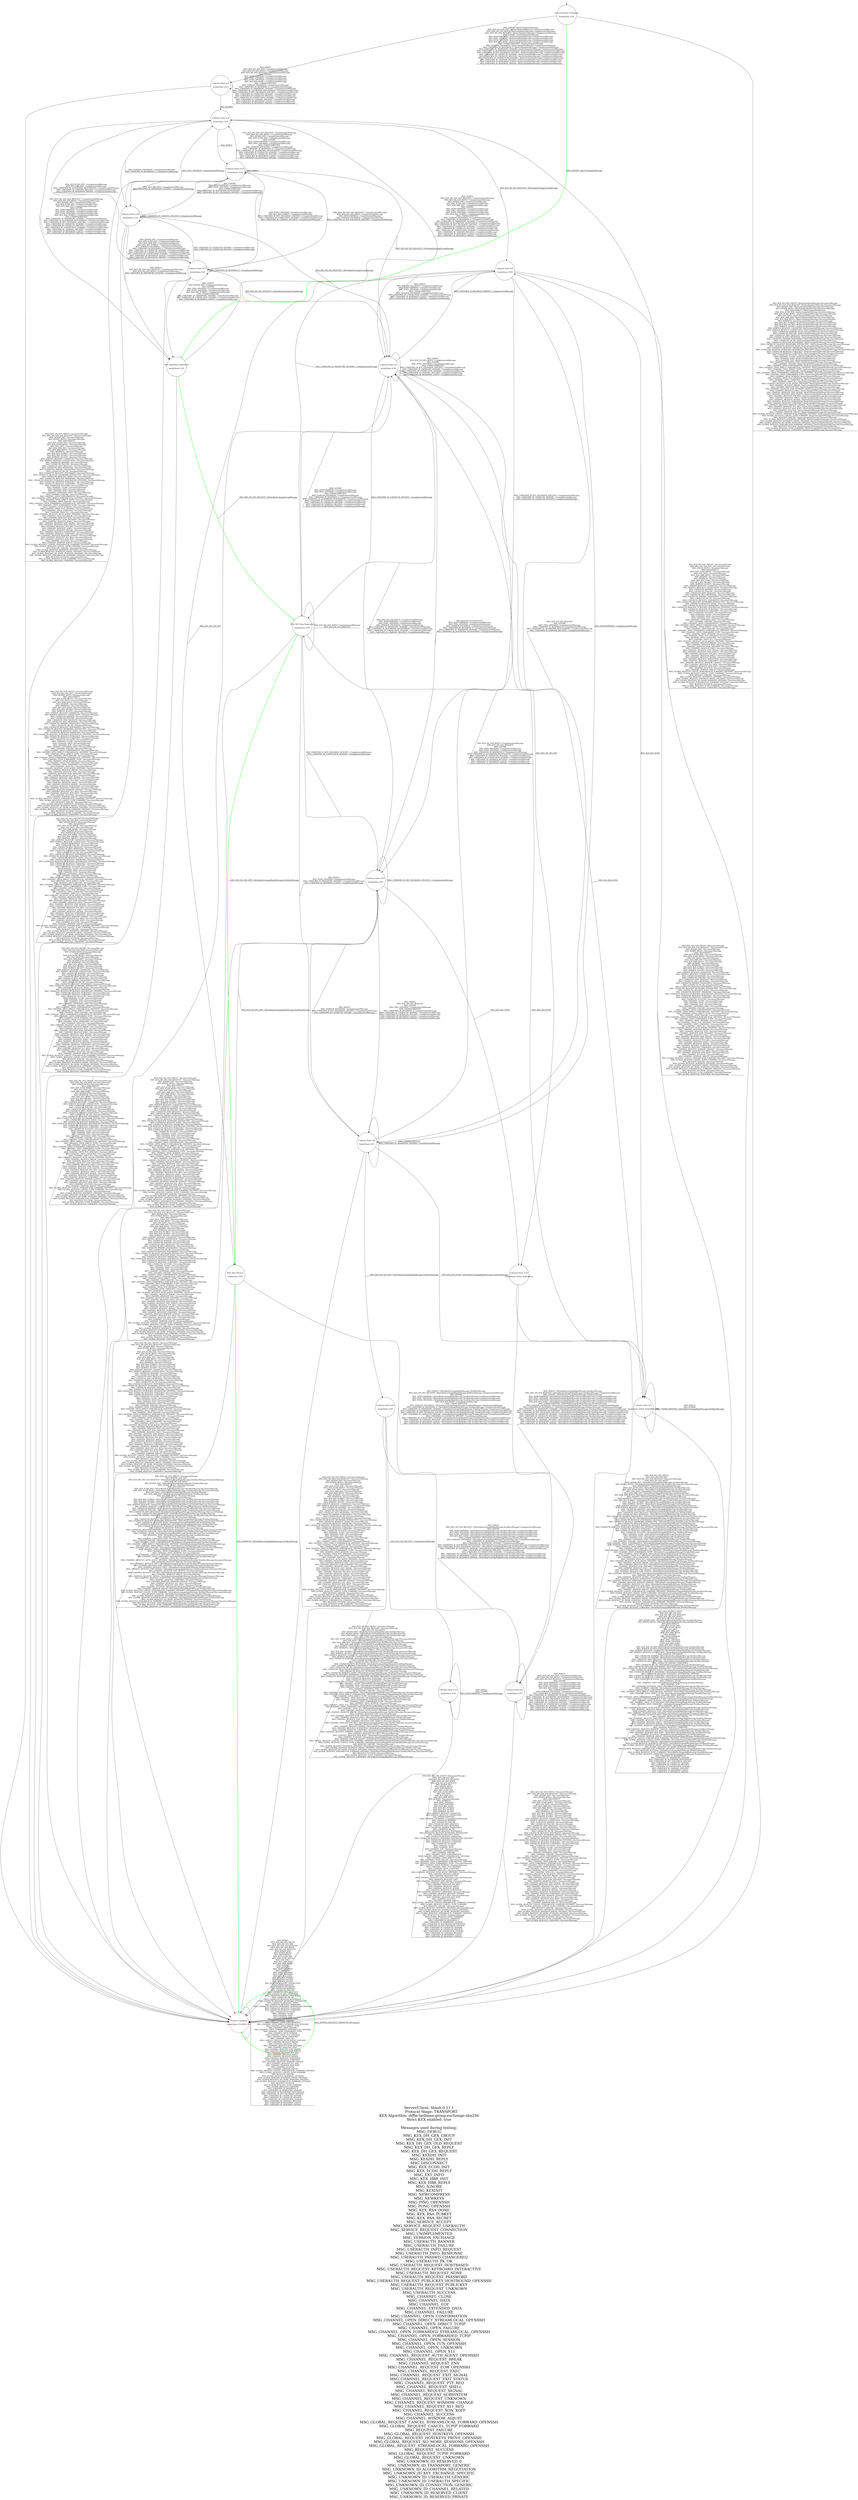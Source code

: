 digraph g {

    labelloc = "b"
    label = "Server/Client: libssh 0.11.1
    Protocol Stage: TRANSPORT
KEX Algorithm: diffie-hellman-group-exchange-sha256
Strict KEX enabled: true

 Messages used during testing: 
MSG_DEBUG
MSG_KEX_DH_GEX_GROUP
MSG_KEX_DH_GEX_INIT
MSG_KEX_DH_GEX_OLD_REQUEST
MSG_KEX_DH_GEX_REPLY
MSG_KEX_DH_GEX_REQUEST
MSG_KEXDH_INIT
MSG_KEXDH_REPLY
MSG_DISCONNECT
MSG_KEX_ECDH_INIT
MSG_KEX_ECDH_REPLY
MSG_EXT_INFO
MSG_KEX_HBR_INIT
MSG_KEX_HBR_REPLY
MSG_IGNORE
MSG_KEXINIT
MSG_NEWCOMPRESS
MSG_NEWKEYS
MSG_PING_OPENSSH
MSG_PONG_OPENSSH
MSG_KEX_RSA_DONE
MSG_KEX_RSA_PUBKEY
MSG_KEX_RSA_SECRET
MSG_SERVICE_ACCEPT
MSG_SERVICE_REQUEST_USERAUTH
MSG_SERVICE_REQUEST_CONNECTION
MSG_UNIMPLEMENTED
MSG_VERSION_EXCHANGE
MSG_USERAUTH_BANNER
MSG_USERAUTH_FAILURE
MSG_USERAUTH_INFO_REQUEST
MSG_USERAUTH_INFO_RESPONSE
MSG_USERAUTH_PASSWD_CHANGEREQ
MSG_USERAUTH_PK_OK
MSG_USERAUTH_REQUEST_HOSTBASED
MSG_USERAUTH_REQUEST_KEYBOARD_INTERACTIVE
MSG_USERAUTH_REQUEST_NONE
MSG_USERAUTH_REQUEST_PASSWORD
MSG_USERAUTH_REQUEST_PUBLICKEY_HOSTBOUND_OPENSSH
MSG_USERAUTH_REQUEST_PUBLICKEY
MSG_USERAUTH_REQUEST_UNKNOWN
MSG_USERAUTH_SUCCESS
MSG_CHANNEL_CLOSE
MSG_CHANNEL_DATA
MSG_CHANNEL_EOF
MSG_CHANNEL_EXTENDED_DATA
MSG_CHANNEL_FAILURE
MSG_CHANNEL_OPEN_CONFIRMATION
MSG_CHANNEL_OPEN_DIRECT_STREAMLOCAL_OPENSSH
MSG_CHANNEL_OPEN_DIRECT_TCPIP
MSG_CHANNEL_OPEN_FAILURE
MSG_CHANNEL_OPEN_FORWARDED_STREAMLOCAL_OPENSSH
MSG_CHANNEL_OPEN_FORWARDED_TCPIP
MSG_CHANNEL_OPEN_SESSION
MSG_CHANNEL_OPEN_TUN_OPENSSH
MSG_CHANNEL_OPEN_UNKNOWN
MSG_CHANNEL_OPEN_X11
MSG_CHANNEL_REQUEST_AUTH_AGENT_OPENSSH
MSG_CHANNEL_REQUEST_BREAK
MSG_CHANNEL_REQUEST_ENV
MSG_CHANNEL_REQUEST_EOW_OPENSSH
MSG_CHANNEL_REQUEST_EXEC
MSG_CHANNEL_REQUEST_EXIT_SIGNAL
MSG_CHANNEL_REQUEST_EXIT_STATUS
MSG_CHANNEL_REQUEST_PTY_REQ
MSG_CHANNEL_REQUEST_SHELL
MSG_CHANNEL_REQUEST_SIGNAL
MSG_CHANNEL_REQUEST_SUBSYSTEM
MSG_CHANNEL_REQUEST_UNKNOWN
MSG_CHANNEL_REQUEST_WINDOW_CHANGE
MSG_CHANNEL_REQUEST_X11_REQ
MSG_CHANNEL_REQUEST_XON_XOFF
MSG_CHANNEL_SUCCESS
MSG_CHANNEL_WINDOW_ADJUST
MSG_GLOBAL_REQUEST_CANCEL_STREAMLOCAL_FORWARD_OPENSSH
MSG_GLOBAL_REQUEST_CANCEL_TCPIP_FORWARD
MSG_REQUEST_FAILURE
MSG_GLOBAL_REQUEST_HOSTKEYS_OPENSSH
MSG_GLOBAL_REQUEST_HOSTKEYS_PROVE_OPENSSH
MSG_GLOBAL_REQUEST_NO_MORE_SESSIONS_OPENSSH
MSG_GLOBAL_REQUEST_STREAMLOCAL_FORWARD_OPENSSH
MSG_REQUEST_SUCCESS
MSG_GLOBAL_REQUEST_TCPIP_FORWARD
MSG_GLOBAL_REQUEST_UNKNOWN
MSG_UNKNOWN_ID_RESERVED_0
MSG_UNKNOWN_ID_TRANSPORT_GENERIC
MSG_UNKNOWN_ID_ALGORITHM_NEGOTIATION
MSG_UNKNOWN_ID_KEY_EXCHANGE_SPECIFIC
MSG_UNKNOWN_ID_USERAUTH_GENERIC
MSG_UNKNOWN_ID_USERAUTH_SPECIFIC
MSG_UNKNOWN_ID_CONNECTION_GENERIC
MSG_UNKNOWN_ID_CHANNEL_RELATED
MSG_UNKNOWN_ID_RESERVED_CLIENT
MSG_UNKNOWN_ID_RESERVED_PRIVATE
"
    fontsize = 30
    edge[decorate="true"]

	s0 [shape="circle" width="2.3" label="Protocol Version Exchanged

SocketState: [UP]" fixedsize="true" height="2.3"];
	s1 [shape="circle" width="2.3" label="Unknown State (s1)

SocketState: [UP]" fixedsize="true" height="2.3"];
	s2 [shape="circle" color="RED" width="2.3" label="Protocol Completed

SocketState: [CLOSED, UP]" fixedsize="true" height="2.3"];
	s3 [shape="circle" width="2.3" label="Unknown State (s3)

SocketState: [UP]" fixedsize="true" height="2.3"];
	s4 [shape="circle" width="2.3" label="Unknown State (s4)

SocketState: [UP]" fixedsize="true" height="2.3"];
	s5 [shape="circle" width="2.3" label="Unknown State (s5)

SocketState: [UP]" fixedsize="true" height="2.3"];
	s6 [shape="circle" width="2.3" label="KEX: Keys Derived

SocketState: [UP]" fixedsize="true" height="2.3"];
	s7 [shape="circle" width="2.3" label="Unknown State (s7)

SocketState: [DATA_AVAILABLE, UP]" fixedsize="true" height="2.3"];
	s8 [shape="circle" width="2.3" label="Unknown State (s8)

SocketState: [UP]" fixedsize="true" height="2.3"];
	s9 [shape="circle" width="2.3" label="Unknown State (s9)

SocketState: [UP]" fixedsize="true" height="2.3"];
	s10 [shape="circle" width="2.3" label="Unknown State (s10)

SocketState: [UP]" fixedsize="true" height="2.3"];
	s11 [shape="circle" width="2.3" label="Unknown State (s11)

SocketState: [UP]" fixedsize="true" height="2.3"];
	s12 [shape="circle" width="2.3" label="Unknown State (s12)

SocketState: [DATA_AVAILABLE]" fixedsize="true" height="2.3"];
	s13 [shape="circle" width="2.3" label="Unknown State (s13)

SocketState: [UP]" fixedsize="true" height="2.3"];
	s14 [shape="circle" width="2.3" label="KEX: DH Group Negotiated

SocketState: [UP]" fixedsize="true" height="2.3"];
	s15 [shape="circle" width="2.3" label="Unknown State (s15)

SocketState: [UP]" fixedsize="true" height="2.3"];
	s16 [shape="circle" width="2.3" label="KEX: Algorithms Negotiated

SocketState: [UP]" fixedsize="true" height="2.3"];
	s17 [shape="circle" width="2.3" label="Unknown State (s17)

SocketState: [UP]" fixedsize="true" height="2.3"];
	s18 [shape="circle" width="2.3" label="Unknown State (s18)

SocketState: [UP]" fixedsize="true" height="2.3"];
	s0 -> s1 [label="MSG_DEBUG / KeyExchangeInitMessage
MSG_KEX_DH_GEX_INIT / KeyExchangeInitMessage,UnimplementedMessage
MSG_KEX_DH_GEX_REPLY / KeyExchangeInitMessage,UnimplementedMessage
MSG_KEX_DH_GEX_REQUEST / KeyExchangeInitMessage,UnimplementedMessage
MSG_IGNORE / KeyExchangeInitMessage
MSG_NEWCOMPRESS / KeyExchangeInitMessage,UnimplementedMessage
MSG_PING_OPENSSH / KeyExchangeInitMessage,UnimplementedMessage
MSG_PONG_OPENSSH / KeyExchangeInitMessage,UnimplementedMessage
MSG_KEX_RSA_DONE / KeyExchangeInitMessage,UnimplementedMessage
MSG_UNIMPLEMENTED / KeyExchangeInitMessage
MSG_VERSION_EXCHANGE / KeyExchangeInitMessage,UnimplementedMessage
MSG_UNKNOWN_ID_RESERVED_0 / KeyExchangeInitMessage,UnimplementedMessage
MSG_UNKNOWN_ID_TRANSPORT_GENERIC / KeyExchangeInitMessage,UnimplementedMessage
MSG_UNKNOWN_ID_ALGORITHM_NEGOTIATION / KeyExchangeInitMessage,UnimplementedMessage
MSG_UNKNOWN_ID_KEY_EXCHANGE_SPECIFIC / KeyExchangeInitMessage,UnimplementedMessage
MSG_UNKNOWN_ID_USERAUTH_GENERIC / KeyExchangeInitMessage,UnimplementedMessage
MSG_UNKNOWN_ID_USERAUTH_SPECIFIC / KeyExchangeInitMessage,UnimplementedMessage
MSG_UNKNOWN_ID_CONNECTION_GENERIC / KeyExchangeInitMessage,UnimplementedMessage
MSG_UNKNOWN_ID_CHANNEL_RELATED / KeyExchangeInitMessage,UnimplementedMessage
MSG_UNKNOWN_ID_RESERVED_CLIENT / KeyExchangeInitMessage,UnimplementedMessage
MSG_UNKNOWN_ID_RESERVED_PRIVATE / KeyExchangeInitMessage,UnimplementedMessage"];
	s0 -> s2 [label="MSG_KEX_DH_GEX_GROUP / KeyExchangeInitMessage,DisconnectMessage
MSG_KEX_DH_GEX_OLD_REQUEST / KeyExchangeInitMessage,DisconnectMessage
MSG_KEXDH_INIT / KeyExchangeInitMessage,DisconnectMessage
MSG_KEXDH_REPLY / KeyExchangeInitMessage,DisconnectMessage
MSG_DISCONNECT / KeyExchangeInitMessage
MSG_KEX_ECDH_INIT / KeyExchangeInitMessage,DisconnectMessage
MSG_KEX_ECDH_REPLY / KeyExchangeInitMessage,DisconnectMessage
MSG_EXT_INFO / KeyExchangeInitMessage,DisconnectMessage
MSG_KEX_HBR_INIT / KeyExchangeInitMessage,DisconnectMessage
MSG_KEX_HBR_REPLY / KeyExchangeInitMessage,DisconnectMessage
MSG_NEWKEYS / KeyExchangeInitMessage,DisconnectMessage
MSG_KEX_RSA_PUBKEY / KeyExchangeInitMessage,DisconnectMessage
MSG_KEX_RSA_SECRET / KeyExchangeInitMessage,DisconnectMessage
MSG_SERVICE_ACCEPT / KeyExchangeInitMessage,DisconnectMessage
MSG_SERVICE_REQUEST_USERAUTH / KeyExchangeInitMessage,DisconnectMessage
MSG_SERVICE_REQUEST_CONNECTION / KeyExchangeInitMessage,DisconnectMessage
MSG_USERAUTH_BANNER / KeyExchangeInitMessage,DisconnectMessage
MSG_USERAUTH_FAILURE / KeyExchangeInitMessage,DisconnectMessage
MSG_USERAUTH_INFO_REQUEST / KeyExchangeInitMessage,DisconnectMessage
MSG_USERAUTH_INFO_RESPONSE / KeyExchangeInitMessage,DisconnectMessage
MSG_USERAUTH_PASSWD_CHANGEREQ / KeyExchangeInitMessage,DisconnectMessage
MSG_USERAUTH_PK_OK / KeyExchangeInitMessage,DisconnectMessage
MSG_USERAUTH_REQUEST_HOSTBASED / KeyExchangeInitMessage,DisconnectMessage
MSG_USERAUTH_REQUEST_KEYBOARD_INTERACTIVE / KeyExchangeInitMessage,DisconnectMessage
MSG_USERAUTH_REQUEST_NONE / KeyExchangeInitMessage,DisconnectMessage
MSG_USERAUTH_REQUEST_PASSWORD / KeyExchangeInitMessage,DisconnectMessage
MSG_USERAUTH_REQUEST_PUBLICKEY_HOSTBOUND_OPENSSH / KeyExchangeInitMessage,DisconnectMessage
MSG_USERAUTH_REQUEST_PUBLICKEY / KeyExchangeInitMessage,DisconnectMessage
MSG_USERAUTH_REQUEST_UNKNOWN / KeyExchangeInitMessage,DisconnectMessage
MSG_USERAUTH_SUCCESS / KeyExchangeInitMessage,DisconnectMessage
MSG_CHANNEL_CLOSE / KeyExchangeInitMessage,DisconnectMessage
MSG_CHANNEL_DATA / KeyExchangeInitMessage,DisconnectMessage
MSG_CHANNEL_EOF / KeyExchangeInitMessage,DisconnectMessage
MSG_CHANNEL_EXTENDED_DATA / KeyExchangeInitMessage,DisconnectMessage
MSG_CHANNEL_FAILURE / KeyExchangeInitMessage,DisconnectMessage
MSG_CHANNEL_OPEN_CONFIRMATION / KeyExchangeInitMessage,DisconnectMessage
MSG_CHANNEL_OPEN_DIRECT_STREAMLOCAL_OPENSSH / KeyExchangeInitMessage,DisconnectMessage
MSG_CHANNEL_OPEN_DIRECT_TCPIP / KeyExchangeInitMessage,DisconnectMessage
MSG_CHANNEL_OPEN_FAILURE / KeyExchangeInitMessage,DisconnectMessage
MSG_CHANNEL_OPEN_FORWARDED_STREAMLOCAL_OPENSSH / KeyExchangeInitMessage,DisconnectMessage
MSG_CHANNEL_OPEN_FORWARDED_TCPIP / KeyExchangeInitMessage,DisconnectMessage
MSG_CHANNEL_OPEN_SESSION / KeyExchangeInitMessage,DisconnectMessage
MSG_CHANNEL_OPEN_TUN_OPENSSH / KeyExchangeInitMessage,DisconnectMessage
MSG_CHANNEL_OPEN_UNKNOWN / KeyExchangeInitMessage,DisconnectMessage
MSG_CHANNEL_OPEN_X11 / KeyExchangeInitMessage,DisconnectMessage
MSG_CHANNEL_REQUEST_AUTH_AGENT_OPENSSH / KeyExchangeInitMessage,DisconnectMessage
MSG_CHANNEL_REQUEST_BREAK / KeyExchangeInitMessage,DisconnectMessage
MSG_CHANNEL_REQUEST_ENV / KeyExchangeInitMessage,DisconnectMessage
MSG_CHANNEL_REQUEST_EOW_OPENSSH / KeyExchangeInitMessage,DisconnectMessage
MSG_CHANNEL_REQUEST_EXEC / KeyExchangeInitMessage,DisconnectMessage
MSG_CHANNEL_REQUEST_EXIT_SIGNAL / KeyExchangeInitMessage,DisconnectMessage
MSG_CHANNEL_REQUEST_EXIT_STATUS / KeyExchangeInitMessage,DisconnectMessage
MSG_CHANNEL_REQUEST_PTY_REQ / KeyExchangeInitMessage,DisconnectMessage
MSG_CHANNEL_REQUEST_SHELL / KeyExchangeInitMessage,DisconnectMessage
MSG_CHANNEL_REQUEST_SIGNAL / KeyExchangeInitMessage,DisconnectMessage
MSG_CHANNEL_REQUEST_SUBSYSTEM / KeyExchangeInitMessage,DisconnectMessage
MSG_CHANNEL_REQUEST_UNKNOWN / KeyExchangeInitMessage,DisconnectMessage
MSG_CHANNEL_REQUEST_WINDOW_CHANGE / KeyExchangeInitMessage,DisconnectMessage
MSG_CHANNEL_REQUEST_X11_REQ / KeyExchangeInitMessage,DisconnectMessage
MSG_CHANNEL_REQUEST_XON_XOFF / KeyExchangeInitMessage,DisconnectMessage
MSG_CHANNEL_SUCCESS / KeyExchangeInitMessage,DisconnectMessage
MSG_CHANNEL_WINDOW_ADJUST / KeyExchangeInitMessage,DisconnectMessage
MSG_GLOBAL_REQUEST_CANCEL_STREAMLOCAL_FORWARD_OPENSSH / KeyExchangeInitMessage,DisconnectMessage
MSG_GLOBAL_REQUEST_CANCEL_TCPIP_FORWARD / KeyExchangeInitMessage,DisconnectMessage
MSG_REQUEST_FAILURE / KeyExchangeInitMessage,DisconnectMessage
MSG_GLOBAL_REQUEST_HOSTKEYS_OPENSSH / KeyExchangeInitMessage,DisconnectMessage
MSG_GLOBAL_REQUEST_HOSTKEYS_PROVE_OPENSSH / KeyExchangeInitMessage,DisconnectMessage
MSG_GLOBAL_REQUEST_NO_MORE_SESSIONS_OPENSSH / KeyExchangeInitMessage,DisconnectMessage
MSG_GLOBAL_REQUEST_STREAMLOCAL_FORWARD_OPENSSH / KeyExchangeInitMessage,DisconnectMessage
MSG_REQUEST_SUCCESS / KeyExchangeInitMessage,DisconnectMessage
MSG_GLOBAL_REQUEST_TCPIP_FORWARD / KeyExchangeInitMessage,DisconnectMessage
MSG_GLOBAL_REQUEST_UNKNOWN / KeyExchangeInitMessage,DisconnectMessage"];
	s0 -> s16 [color="GREEN" style="bold" label="MSG_KEXINIT / KeyExchangeInitMessage"];
	s1 -> s1 [label="MSG_DEBUG
MSG_KEX_DH_GEX_INIT / UnimplementedMessage
MSG_KEX_DH_GEX_REPLY / UnimplementedMessage
MSG_KEX_DH_GEX_REQUEST / UnimplementedMessage
MSG_IGNORE
MSG_NEWCOMPRESS / UnimplementedMessage
MSG_PING_OPENSSH / UnimplementedMessage
MSG_PONG_OPENSSH / UnimplementedMessage
MSG_KEX_RSA_DONE / UnimplementedMessage
MSG_UNIMPLEMENTED
MSG_VERSION_EXCHANGE / UnimplementedMessage
MSG_UNKNOWN_ID_RESERVED_0 / UnimplementedMessage
MSG_UNKNOWN_ID_TRANSPORT_GENERIC / UnimplementedMessage
MSG_UNKNOWN_ID_ALGORITHM_NEGOTIATION / UnimplementedMessage
MSG_UNKNOWN_ID_KEY_EXCHANGE_SPECIFIC / UnimplementedMessage
MSG_UNKNOWN_ID_USERAUTH_GENERIC / UnimplementedMessage
MSG_UNKNOWN_ID_USERAUTH_SPECIFIC / UnimplementedMessage
MSG_UNKNOWN_ID_CONNECTION_GENERIC / UnimplementedMessage
MSG_UNKNOWN_ID_CHANNEL_RELATED / UnimplementedMessage
MSG_UNKNOWN_ID_RESERVED_CLIENT / UnimplementedMessage
MSG_UNKNOWN_ID_RESERVED_PRIVATE / UnimplementedMessage"];
	s1 -> s2 [label="MSG_KEX_DH_GEX_GROUP / DisconnectMessage
MSG_KEX_DH_GEX_OLD_REQUEST / DisconnectMessage
MSG_KEXDH_INIT / DisconnectMessage
MSG_KEXDH_REPLY / DisconnectMessage
MSG_DISCONNECT
MSG_KEX_ECDH_INIT / DisconnectMessage
MSG_KEX_ECDH_REPLY / DisconnectMessage
MSG_EXT_INFO / DisconnectMessage
MSG_KEX_HBR_INIT / DisconnectMessage
MSG_KEX_HBR_REPLY / DisconnectMessage
MSG_NEWKEYS / DisconnectMessage
MSG_KEX_RSA_PUBKEY / DisconnectMessage
MSG_KEX_RSA_SECRET / DisconnectMessage
MSG_SERVICE_ACCEPT / DisconnectMessage
MSG_SERVICE_REQUEST_USERAUTH / DisconnectMessage
MSG_SERVICE_REQUEST_CONNECTION / DisconnectMessage
MSG_USERAUTH_BANNER / DisconnectMessage
MSG_USERAUTH_FAILURE / DisconnectMessage
MSG_USERAUTH_INFO_REQUEST / DisconnectMessage
MSG_USERAUTH_INFO_RESPONSE / DisconnectMessage
MSG_USERAUTH_PASSWD_CHANGEREQ / DisconnectMessage
MSG_USERAUTH_PK_OK / DisconnectMessage
MSG_USERAUTH_REQUEST_HOSTBASED / DisconnectMessage
MSG_USERAUTH_REQUEST_KEYBOARD_INTERACTIVE / DisconnectMessage
MSG_USERAUTH_REQUEST_NONE / DisconnectMessage
MSG_USERAUTH_REQUEST_PASSWORD / DisconnectMessage
MSG_USERAUTH_REQUEST_PUBLICKEY_HOSTBOUND_OPENSSH / DisconnectMessage
MSG_USERAUTH_REQUEST_PUBLICKEY / DisconnectMessage
MSG_USERAUTH_REQUEST_UNKNOWN / DisconnectMessage
MSG_USERAUTH_SUCCESS / DisconnectMessage
MSG_CHANNEL_CLOSE / DisconnectMessage
MSG_CHANNEL_DATA / DisconnectMessage
MSG_CHANNEL_EOF / DisconnectMessage
MSG_CHANNEL_EXTENDED_DATA / DisconnectMessage
MSG_CHANNEL_FAILURE / DisconnectMessage
MSG_CHANNEL_OPEN_CONFIRMATION / DisconnectMessage
MSG_CHANNEL_OPEN_DIRECT_STREAMLOCAL_OPENSSH / DisconnectMessage
MSG_CHANNEL_OPEN_DIRECT_TCPIP / DisconnectMessage
MSG_CHANNEL_OPEN_FAILURE / DisconnectMessage
MSG_CHANNEL_OPEN_FORWARDED_STREAMLOCAL_OPENSSH / DisconnectMessage
MSG_CHANNEL_OPEN_FORWARDED_TCPIP / DisconnectMessage
MSG_CHANNEL_OPEN_SESSION / DisconnectMessage
MSG_CHANNEL_OPEN_TUN_OPENSSH / DisconnectMessage
MSG_CHANNEL_OPEN_UNKNOWN / DisconnectMessage
MSG_CHANNEL_OPEN_X11 / DisconnectMessage
MSG_CHANNEL_REQUEST_AUTH_AGENT_OPENSSH / DisconnectMessage
MSG_CHANNEL_REQUEST_BREAK / DisconnectMessage
MSG_CHANNEL_REQUEST_ENV / DisconnectMessage
MSG_CHANNEL_REQUEST_EOW_OPENSSH / DisconnectMessage
MSG_CHANNEL_REQUEST_EXEC / DisconnectMessage
MSG_CHANNEL_REQUEST_EXIT_SIGNAL / DisconnectMessage
MSG_CHANNEL_REQUEST_EXIT_STATUS / DisconnectMessage
MSG_CHANNEL_REQUEST_PTY_REQ / DisconnectMessage
MSG_CHANNEL_REQUEST_SHELL / DisconnectMessage
MSG_CHANNEL_REQUEST_SIGNAL / DisconnectMessage
MSG_CHANNEL_REQUEST_SUBSYSTEM / DisconnectMessage
MSG_CHANNEL_REQUEST_UNKNOWN / DisconnectMessage
MSG_CHANNEL_REQUEST_WINDOW_CHANGE / DisconnectMessage
MSG_CHANNEL_REQUEST_X11_REQ / DisconnectMessage
MSG_CHANNEL_REQUEST_XON_XOFF / DisconnectMessage
MSG_CHANNEL_SUCCESS / DisconnectMessage
MSG_CHANNEL_WINDOW_ADJUST / DisconnectMessage
MSG_GLOBAL_REQUEST_CANCEL_STREAMLOCAL_FORWARD_OPENSSH / DisconnectMessage
MSG_GLOBAL_REQUEST_CANCEL_TCPIP_FORWARD / DisconnectMessage
MSG_REQUEST_FAILURE / DisconnectMessage
MSG_GLOBAL_REQUEST_HOSTKEYS_OPENSSH / DisconnectMessage
MSG_GLOBAL_REQUEST_HOSTKEYS_PROVE_OPENSSH / DisconnectMessage
MSG_GLOBAL_REQUEST_NO_MORE_SESSIONS_OPENSSH / DisconnectMessage
MSG_GLOBAL_REQUEST_STREAMLOCAL_FORWARD_OPENSSH / DisconnectMessage
MSG_REQUEST_SUCCESS / DisconnectMessage
MSG_GLOBAL_REQUEST_TCPIP_FORWARD / DisconnectMessage
MSG_GLOBAL_REQUEST_UNKNOWN / DisconnectMessage"];
	s1 -> s3 [label="MSG_KEXINIT"];
	s2 -> s2 [label="MSG_DEBUG
MSG_KEX_DH_GEX_GROUP
MSG_KEX_DH_GEX_INIT
MSG_KEX_DH_GEX_OLD_REQUEST
MSG_KEX_DH_GEX_REPLY
MSG_KEX_DH_GEX_REQUEST
MSG_KEXDH_INIT
MSG_KEXDH_REPLY
MSG_DISCONNECT
MSG_KEX_ECDH_INIT
MSG_KEX_ECDH_REPLY
MSG_EXT_INFO
MSG_KEX_HBR_INIT
MSG_KEX_HBR_REPLY
MSG_IGNORE
MSG_KEXINIT
MSG_NEWCOMPRESS
MSG_NEWKEYS
MSG_PING_OPENSSH
MSG_PONG_OPENSSH
MSG_KEX_RSA_DONE
MSG_KEX_RSA_PUBKEY
MSG_KEX_RSA_SECRET
MSG_SERVICE_ACCEPT
MSG_SERVICE_REQUEST_CONNECTION
MSG_UNIMPLEMENTED
MSG_VERSION_EXCHANGE
MSG_USERAUTH_BANNER
MSG_USERAUTH_FAILURE
MSG_USERAUTH_INFO_REQUEST
MSG_USERAUTH_INFO_RESPONSE
MSG_USERAUTH_PASSWD_CHANGEREQ
MSG_USERAUTH_PK_OK
MSG_USERAUTH_REQUEST_HOSTBASED
MSG_USERAUTH_REQUEST_KEYBOARD_INTERACTIVE
MSG_USERAUTH_REQUEST_NONE
MSG_USERAUTH_REQUEST_PASSWORD
MSG_USERAUTH_REQUEST_PUBLICKEY_HOSTBOUND_OPENSSH
MSG_USERAUTH_REQUEST_PUBLICKEY
MSG_USERAUTH_REQUEST_UNKNOWN
MSG_USERAUTH_SUCCESS
MSG_CHANNEL_CLOSE
MSG_CHANNEL_DATA
MSG_CHANNEL_EOF
MSG_CHANNEL_EXTENDED_DATA
MSG_CHANNEL_FAILURE
MSG_CHANNEL_OPEN_CONFIRMATION
MSG_CHANNEL_OPEN_DIRECT_STREAMLOCAL_OPENSSH
MSG_CHANNEL_OPEN_DIRECT_TCPIP
MSG_CHANNEL_OPEN_FAILURE
MSG_CHANNEL_OPEN_FORWARDED_STREAMLOCAL_OPENSSH
MSG_CHANNEL_OPEN_FORWARDED_TCPIP
MSG_CHANNEL_OPEN_SESSION
MSG_CHANNEL_OPEN_TUN_OPENSSH
MSG_CHANNEL_OPEN_UNKNOWN
MSG_CHANNEL_OPEN_X11
MSG_CHANNEL_REQUEST_AUTH_AGENT_OPENSSH
MSG_CHANNEL_REQUEST_BREAK
MSG_CHANNEL_REQUEST_ENV
MSG_CHANNEL_REQUEST_EOW_OPENSSH
MSG_CHANNEL_REQUEST_EXEC
MSG_CHANNEL_REQUEST_EXIT_SIGNAL
MSG_CHANNEL_REQUEST_EXIT_STATUS
MSG_CHANNEL_REQUEST_PTY_REQ
MSG_CHANNEL_REQUEST_SHELL
MSG_CHANNEL_REQUEST_SIGNAL
MSG_CHANNEL_REQUEST_SUBSYSTEM
MSG_CHANNEL_REQUEST_UNKNOWN
MSG_CHANNEL_REQUEST_WINDOW_CHANGE
MSG_CHANNEL_REQUEST_X11_REQ
MSG_CHANNEL_REQUEST_XON_XOFF
MSG_CHANNEL_SUCCESS
MSG_CHANNEL_WINDOW_ADJUST
MSG_GLOBAL_REQUEST_CANCEL_STREAMLOCAL_FORWARD_OPENSSH
MSG_GLOBAL_REQUEST_CANCEL_TCPIP_FORWARD
MSG_REQUEST_FAILURE
MSG_GLOBAL_REQUEST_HOSTKEYS_OPENSSH
MSG_GLOBAL_REQUEST_HOSTKEYS_PROVE_OPENSSH
MSG_GLOBAL_REQUEST_NO_MORE_SESSIONS_OPENSSH
MSG_GLOBAL_REQUEST_STREAMLOCAL_FORWARD_OPENSSH
MSG_REQUEST_SUCCESS
MSG_GLOBAL_REQUEST_TCPIP_FORWARD
MSG_GLOBAL_REQUEST_UNKNOWN
MSG_UNKNOWN_ID_RESERVED_0
MSG_UNKNOWN_ID_TRANSPORT_GENERIC
MSG_UNKNOWN_ID_ALGORITHM_NEGOTIATION
MSG_UNKNOWN_ID_KEY_EXCHANGE_SPECIFIC
MSG_UNKNOWN_ID_USERAUTH_GENERIC
MSG_UNKNOWN_ID_USERAUTH_SPECIFIC
MSG_UNKNOWN_ID_CONNECTION_GENERIC
MSG_UNKNOWN_ID_CHANNEL_RELATED
MSG_UNKNOWN_ID_RESERVED_CLIENT
MSG_UNKNOWN_ID_RESERVED_PRIVATE"];
	s2 -> s2 [color="GREEN" style="bold" label="MSG_SERVICE_REQUEST_USERAUTH / [No output]"];
	s3 -> s15 [label="MSG_DEBUG"];
	s3 -> s2 [label="MSG_KEX_DH_GEX_GROUP / DisconnectMessage
MSG_KEX_DH_GEX_INIT / DisconnectMessage
MSG_KEXDH_REPLY / DisconnectMessage
MSG_DISCONNECT
MSG_KEX_ECDH_REPLY / DisconnectMessage
MSG_EXT_INFO / DisconnectMessage
MSG_KEX_HBR_REPLY / DisconnectMessage
MSG_KEXINIT / DisconnectMessage
MSG_NEWKEYS / DisconnectMessage
MSG_KEX_RSA_DONE / DisconnectMessage
MSG_KEX_RSA_SECRET / DisconnectMessage
MSG_SERVICE_ACCEPT / DisconnectMessage
MSG_SERVICE_REQUEST_USERAUTH / DisconnectMessage
MSG_SERVICE_REQUEST_CONNECTION / DisconnectMessage
MSG_USERAUTH_BANNER / DisconnectMessage
MSG_USERAUTH_FAILURE / DisconnectMessage
MSG_USERAUTH_INFO_REQUEST / DisconnectMessage
MSG_USERAUTH_INFO_RESPONSE / DisconnectMessage
MSG_USERAUTH_PASSWD_CHANGEREQ / DisconnectMessage
MSG_USERAUTH_PK_OK / DisconnectMessage
MSG_USERAUTH_REQUEST_HOSTBASED / DisconnectMessage
MSG_USERAUTH_REQUEST_KEYBOARD_INTERACTIVE / DisconnectMessage
MSG_USERAUTH_REQUEST_NONE / DisconnectMessage
MSG_USERAUTH_REQUEST_PASSWORD / DisconnectMessage
MSG_USERAUTH_REQUEST_PUBLICKEY_HOSTBOUND_OPENSSH / DisconnectMessage
MSG_USERAUTH_REQUEST_PUBLICKEY / DisconnectMessage
MSG_USERAUTH_REQUEST_UNKNOWN / DisconnectMessage
MSG_USERAUTH_SUCCESS / DisconnectMessage
MSG_CHANNEL_CLOSE / DisconnectMessage
MSG_CHANNEL_DATA / DisconnectMessage
MSG_CHANNEL_EOF / DisconnectMessage
MSG_CHANNEL_EXTENDED_DATA / DisconnectMessage
MSG_CHANNEL_FAILURE / DisconnectMessage
MSG_CHANNEL_OPEN_CONFIRMATION / DisconnectMessage
MSG_CHANNEL_OPEN_DIRECT_STREAMLOCAL_OPENSSH / DisconnectMessage
MSG_CHANNEL_OPEN_DIRECT_TCPIP / DisconnectMessage
MSG_CHANNEL_OPEN_FAILURE / DisconnectMessage
MSG_CHANNEL_OPEN_FORWARDED_STREAMLOCAL_OPENSSH / DisconnectMessage
MSG_CHANNEL_OPEN_FORWARDED_TCPIP / DisconnectMessage
MSG_CHANNEL_OPEN_SESSION / DisconnectMessage
MSG_CHANNEL_OPEN_TUN_OPENSSH / DisconnectMessage
MSG_CHANNEL_OPEN_UNKNOWN / DisconnectMessage
MSG_CHANNEL_OPEN_X11 / DisconnectMessage
MSG_CHANNEL_REQUEST_AUTH_AGENT_OPENSSH / DisconnectMessage
MSG_CHANNEL_REQUEST_BREAK / DisconnectMessage
MSG_CHANNEL_REQUEST_ENV / DisconnectMessage
MSG_CHANNEL_REQUEST_EOW_OPENSSH / DisconnectMessage
MSG_CHANNEL_REQUEST_EXEC / DisconnectMessage
MSG_CHANNEL_REQUEST_EXIT_SIGNAL / DisconnectMessage
MSG_CHANNEL_REQUEST_EXIT_STATUS / DisconnectMessage
MSG_CHANNEL_REQUEST_PTY_REQ / DisconnectMessage
MSG_CHANNEL_REQUEST_SHELL / DisconnectMessage
MSG_CHANNEL_REQUEST_SIGNAL / DisconnectMessage
MSG_CHANNEL_REQUEST_SUBSYSTEM / DisconnectMessage
MSG_CHANNEL_REQUEST_UNKNOWN / DisconnectMessage
MSG_CHANNEL_REQUEST_WINDOW_CHANGE / DisconnectMessage
MSG_CHANNEL_REQUEST_X11_REQ / DisconnectMessage
MSG_CHANNEL_REQUEST_XON_XOFF / DisconnectMessage
MSG_CHANNEL_SUCCESS / DisconnectMessage
MSG_CHANNEL_WINDOW_ADJUST / DisconnectMessage
MSG_GLOBAL_REQUEST_CANCEL_STREAMLOCAL_FORWARD_OPENSSH / DisconnectMessage
MSG_GLOBAL_REQUEST_CANCEL_TCPIP_FORWARD / DisconnectMessage
MSG_REQUEST_FAILURE / DisconnectMessage
MSG_GLOBAL_REQUEST_HOSTKEYS_OPENSSH / DisconnectMessage
MSG_GLOBAL_REQUEST_HOSTKEYS_PROVE_OPENSSH / DisconnectMessage
MSG_GLOBAL_REQUEST_NO_MORE_SESSIONS_OPENSSH / DisconnectMessage
MSG_GLOBAL_REQUEST_STREAMLOCAL_FORWARD_OPENSSH / DisconnectMessage
MSG_REQUEST_SUCCESS / DisconnectMessage
MSG_GLOBAL_REQUEST_TCPIP_FORWARD / DisconnectMessage
MSG_GLOBAL_REQUEST_UNKNOWN / DisconnectMessage"];
	s3 -> s16 [label="MSG_KEX_DH_GEX_OLD_REQUEST / UnimplementedMessage
MSG_KEX_DH_GEX_REPLY / UnimplementedMessage
MSG_KEXDH_INIT / UnimplementedMessage
MSG_KEX_ECDH_INIT / UnimplementedMessage
MSG_KEX_HBR_INIT / UnimplementedMessage
MSG_IGNORE
MSG_NEWCOMPRESS / UnimplementedMessage
MSG_PING_OPENSSH / UnimplementedMessage
MSG_PONG_OPENSSH / UnimplementedMessage
MSG_KEX_RSA_PUBKEY / UnimplementedMessage
MSG_UNIMPLEMENTED
MSG_UNKNOWN_ID_TRANSPORT_GENERIC / UnimplementedMessage
MSG_UNKNOWN_ID_ALGORITHM_NEGOTIATION / UnimplementedMessage
MSG_UNKNOWN_ID_KEY_EXCHANGE_SPECIFIC / UnimplementedMessage
MSG_UNKNOWN_ID_USERAUTH_GENERIC / UnimplementedMessage
MSG_UNKNOWN_ID_USERAUTH_SPECIFIC / UnimplementedMessage
MSG_UNKNOWN_ID_CONNECTION_GENERIC / UnimplementedMessage
MSG_UNKNOWN_ID_CHANNEL_RELATED / UnimplementedMessage
MSG_UNKNOWN_ID_RESERVED_CLIENT / UnimplementedMessage
MSG_UNKNOWN_ID_RESERVED_PRIVATE / UnimplementedMessage"];
	s3 -> s4 [label="MSG_KEX_DH_GEX_REQUEST / DhGexKeyExchangeGroupMessage"];
	s3 -> s18 [label="MSG_VERSION_EXCHANGE / UnimplementedMessage
MSG_UNKNOWN_ID_RESERVED_0 / UnimplementedMessage"];
	s4 -> s5 [label="MSG_DEBUG
MSG_KEX_DH_GEX_REPLY / UnimplementedMessage
MSG_NEWCOMPRESS / UnimplementedMessage
MSG_PONG_OPENSSH / UnimplementedMessage
MSG_UNIMPLEMENTED
MSG_VERSION_EXCHANGE / UnimplementedMessage
MSG_UNKNOWN_ID_CONNECTION_GENERIC / UnimplementedMessage
MSG_UNKNOWN_ID_RESERVED_CLIENT / UnimplementedMessage
MSG_UNKNOWN_ID_RESERVED_PRIVATE / UnimplementedMessage"];
	s4 -> s2 [label="MSG_KEX_DH_GEX_GROUP / DisconnectMessage
MSG_KEX_DH_GEX_OLD_REQUEST / DisconnectMessage
MSG_KEXDH_INIT / DisconnectMessage
MSG_KEXDH_REPLY / DisconnectMessage
MSG_DISCONNECT
MSG_KEX_ECDH_INIT / DisconnectMessage
MSG_KEX_ECDH_REPLY / DisconnectMessage
MSG_EXT_INFO / DisconnectMessage
MSG_KEX_HBR_INIT / DisconnectMessage
MSG_KEX_HBR_REPLY / DisconnectMessage
MSG_KEXINIT / DisconnectMessage
MSG_NEWKEYS / DisconnectMessage
MSG_KEX_RSA_PUBKEY / DisconnectMessage
MSG_KEX_RSA_SECRET / DisconnectMessage
MSG_SERVICE_ACCEPT / DisconnectMessage
MSG_SERVICE_REQUEST_USERAUTH / DisconnectMessage
MSG_SERVICE_REQUEST_CONNECTION / DisconnectMessage
MSG_USERAUTH_BANNER / DisconnectMessage
MSG_USERAUTH_FAILURE / DisconnectMessage
MSG_USERAUTH_INFO_REQUEST / DisconnectMessage
MSG_USERAUTH_INFO_RESPONSE / DisconnectMessage
MSG_USERAUTH_PASSWD_CHANGEREQ / DisconnectMessage
MSG_USERAUTH_PK_OK / DisconnectMessage
MSG_USERAUTH_REQUEST_HOSTBASED / DisconnectMessage
MSG_USERAUTH_REQUEST_KEYBOARD_INTERACTIVE / DisconnectMessage
MSG_USERAUTH_REQUEST_NONE / DisconnectMessage
MSG_USERAUTH_REQUEST_PASSWORD / DisconnectMessage
MSG_USERAUTH_REQUEST_PUBLICKEY_HOSTBOUND_OPENSSH / DisconnectMessage
MSG_USERAUTH_REQUEST_PUBLICKEY / DisconnectMessage
MSG_USERAUTH_REQUEST_UNKNOWN / DisconnectMessage
MSG_USERAUTH_SUCCESS / DisconnectMessage
MSG_CHANNEL_CLOSE / DisconnectMessage
MSG_CHANNEL_DATA / DisconnectMessage
MSG_CHANNEL_EOF / DisconnectMessage
MSG_CHANNEL_EXTENDED_DATA / DisconnectMessage
MSG_CHANNEL_FAILURE / DisconnectMessage
MSG_CHANNEL_OPEN_CONFIRMATION / DisconnectMessage
MSG_CHANNEL_OPEN_DIRECT_STREAMLOCAL_OPENSSH / DisconnectMessage
MSG_CHANNEL_OPEN_DIRECT_TCPIP / DisconnectMessage
MSG_CHANNEL_OPEN_FAILURE / DisconnectMessage
MSG_CHANNEL_OPEN_FORWARDED_STREAMLOCAL_OPENSSH / DisconnectMessage
MSG_CHANNEL_OPEN_FORWARDED_TCPIP / DisconnectMessage
MSG_CHANNEL_OPEN_SESSION / DisconnectMessage
MSG_CHANNEL_OPEN_TUN_OPENSSH / DisconnectMessage
MSG_CHANNEL_OPEN_UNKNOWN / DisconnectMessage
MSG_CHANNEL_OPEN_X11 / DisconnectMessage
MSG_CHANNEL_REQUEST_AUTH_AGENT_OPENSSH / DisconnectMessage
MSG_CHANNEL_REQUEST_BREAK / DisconnectMessage
MSG_CHANNEL_REQUEST_ENV / DisconnectMessage
MSG_CHANNEL_REQUEST_EOW_OPENSSH / DisconnectMessage
MSG_CHANNEL_REQUEST_EXEC / DisconnectMessage
MSG_CHANNEL_REQUEST_EXIT_SIGNAL / DisconnectMessage
MSG_CHANNEL_REQUEST_EXIT_STATUS / DisconnectMessage
MSG_CHANNEL_REQUEST_PTY_REQ / DisconnectMessage
MSG_CHANNEL_REQUEST_SHELL / DisconnectMessage
MSG_CHANNEL_REQUEST_SIGNAL / DisconnectMessage
MSG_CHANNEL_REQUEST_SUBSYSTEM / DisconnectMessage
MSG_CHANNEL_REQUEST_UNKNOWN / DisconnectMessage
MSG_CHANNEL_REQUEST_WINDOW_CHANGE / DisconnectMessage
MSG_CHANNEL_REQUEST_X11_REQ / DisconnectMessage
MSG_CHANNEL_REQUEST_XON_XOFF / DisconnectMessage
MSG_CHANNEL_SUCCESS / DisconnectMessage
MSG_CHANNEL_WINDOW_ADJUST / DisconnectMessage
MSG_GLOBAL_REQUEST_CANCEL_STREAMLOCAL_FORWARD_OPENSSH / DisconnectMessage
MSG_GLOBAL_REQUEST_CANCEL_TCPIP_FORWARD / DisconnectMessage
MSG_REQUEST_FAILURE / DisconnectMessage
MSG_GLOBAL_REQUEST_HOSTKEYS_OPENSSH / DisconnectMessage
MSG_GLOBAL_REQUEST_HOSTKEYS_PROVE_OPENSSH / DisconnectMessage
MSG_GLOBAL_REQUEST_NO_MORE_SESSIONS_OPENSSH / DisconnectMessage
MSG_GLOBAL_REQUEST_STREAMLOCAL_FORWARD_OPENSSH / DisconnectMessage
MSG_REQUEST_SUCCESS / DisconnectMessage
MSG_GLOBAL_REQUEST_TCPIP_FORWARD / DisconnectMessage
MSG_GLOBAL_REQUEST_UNKNOWN / DisconnectMessage"];
	s4 -> s6 [label="MSG_KEX_DH_GEX_INIT"];
	s4 -> s8 [label="MSG_KEX_DH_GEX_REQUEST
MSG_IGNORE
MSG_PING_OPENSSH / UnimplementedMessage
MSG_UNKNOWN_ID_RESERVED_0 / UnimplementedMessage
MSG_UNKNOWN_ID_ALGORITHM_NEGOTIATION / UnimplementedMessage
MSG_UNKNOWN_ID_CHANNEL_RELATED / UnimplementedMessage"];
	s4 -> s7 [label="MSG_KEX_RSA_DONE"];
	s4 -> s14 [label="MSG_UNKNOWN_ID_TRANSPORT_GENERIC / UnimplementedMessage"];
	s4 -> s13 [label="MSG_UNKNOWN_ID_KEY_EXCHANGE_SPECIFIC / UnimplementedMessage
MSG_UNKNOWN_ID_USERAUTH_GENERIC / UnimplementedMessage
MSG_UNKNOWN_ID_USERAUTH_SPECIFIC / UnimplementedMessage"];
	s5 -> s5 [label="MSG_DEBUG
MSG_KEX_DH_GEX_REPLY / UnimplementedMessage
MSG_IGNORE
MSG_PONG_OPENSSH / UnimplementedMessage
MSG_UNIMPLEMENTED
MSG_UNKNOWN_ID_KEY_EXCHANGE_SPECIFIC / UnimplementedMessage
MSG_UNKNOWN_ID_USERAUTH_GENERIC / UnimplementedMessage
MSG_UNKNOWN_ID_CONNECTION_GENERIC / UnimplementedMessage
MSG_UNKNOWN_ID_CHANNEL_RELATED / UnimplementedMessage
MSG_UNKNOWN_ID_RESERVED_CLIENT / UnimplementedMessage"];
	s5 -> s2 [label="MSG_KEX_DH_GEX_GROUP / DisconnectMessage
MSG_KEX_DH_GEX_OLD_REQUEST / DisconnectMessage
MSG_KEXDH_INIT / DisconnectMessage
MSG_KEXDH_REPLY / DisconnectMessage
MSG_DISCONNECT
MSG_KEX_ECDH_INIT / DisconnectMessage
MSG_KEX_ECDH_REPLY / DisconnectMessage
MSG_EXT_INFO / DisconnectMessage
MSG_KEX_HBR_INIT / DisconnectMessage
MSG_KEX_HBR_REPLY / DisconnectMessage
MSG_KEXINIT / DisconnectMessage
MSG_NEWKEYS / DisconnectMessage
MSG_KEX_RSA_PUBKEY / DisconnectMessage
MSG_KEX_RSA_SECRET / DisconnectMessage
MSG_SERVICE_ACCEPT / DisconnectMessage
MSG_SERVICE_REQUEST_USERAUTH / DisconnectMessage
MSG_SERVICE_REQUEST_CONNECTION / DisconnectMessage
MSG_USERAUTH_BANNER / DisconnectMessage
MSG_USERAUTH_FAILURE / DisconnectMessage
MSG_USERAUTH_INFO_REQUEST / DisconnectMessage
MSG_USERAUTH_INFO_RESPONSE / DisconnectMessage
MSG_USERAUTH_PASSWD_CHANGEREQ / DisconnectMessage
MSG_USERAUTH_PK_OK / DisconnectMessage
MSG_USERAUTH_REQUEST_HOSTBASED / DisconnectMessage
MSG_USERAUTH_REQUEST_KEYBOARD_INTERACTIVE / DisconnectMessage
MSG_USERAUTH_REQUEST_NONE / DisconnectMessage
MSG_USERAUTH_REQUEST_PASSWORD / DisconnectMessage
MSG_USERAUTH_REQUEST_PUBLICKEY_HOSTBOUND_OPENSSH / DisconnectMessage
MSG_USERAUTH_REQUEST_PUBLICKEY / DisconnectMessage
MSG_USERAUTH_REQUEST_UNKNOWN / DisconnectMessage
MSG_USERAUTH_SUCCESS / DisconnectMessage
MSG_CHANNEL_CLOSE / DisconnectMessage
MSG_CHANNEL_DATA / DisconnectMessage
MSG_CHANNEL_EOF / DisconnectMessage
MSG_CHANNEL_EXTENDED_DATA / DisconnectMessage
MSG_CHANNEL_FAILURE / DisconnectMessage
MSG_CHANNEL_OPEN_CONFIRMATION / DisconnectMessage
MSG_CHANNEL_OPEN_DIRECT_STREAMLOCAL_OPENSSH / DisconnectMessage
MSG_CHANNEL_OPEN_DIRECT_TCPIP / DisconnectMessage
MSG_CHANNEL_OPEN_FAILURE / DisconnectMessage
MSG_CHANNEL_OPEN_FORWARDED_STREAMLOCAL_OPENSSH / DisconnectMessage
MSG_CHANNEL_OPEN_FORWARDED_TCPIP / DisconnectMessage
MSG_CHANNEL_OPEN_SESSION / DisconnectMessage
MSG_CHANNEL_OPEN_TUN_OPENSSH / DisconnectMessage
MSG_CHANNEL_OPEN_UNKNOWN / DisconnectMessage
MSG_CHANNEL_OPEN_X11 / DisconnectMessage
MSG_CHANNEL_REQUEST_AUTH_AGENT_OPENSSH / DisconnectMessage
MSG_CHANNEL_REQUEST_BREAK / DisconnectMessage
MSG_CHANNEL_REQUEST_ENV / DisconnectMessage
MSG_CHANNEL_REQUEST_EOW_OPENSSH / DisconnectMessage
MSG_CHANNEL_REQUEST_EXEC / DisconnectMessage
MSG_CHANNEL_REQUEST_EXIT_SIGNAL / DisconnectMessage
MSG_CHANNEL_REQUEST_EXIT_STATUS / DisconnectMessage
MSG_CHANNEL_REQUEST_PTY_REQ / DisconnectMessage
MSG_CHANNEL_REQUEST_SHELL / DisconnectMessage
MSG_CHANNEL_REQUEST_SIGNAL / DisconnectMessage
MSG_CHANNEL_REQUEST_SUBSYSTEM / DisconnectMessage
MSG_CHANNEL_REQUEST_UNKNOWN / DisconnectMessage
MSG_CHANNEL_REQUEST_WINDOW_CHANGE / DisconnectMessage
MSG_CHANNEL_REQUEST_X11_REQ / DisconnectMessage
MSG_CHANNEL_REQUEST_XON_XOFF / DisconnectMessage
MSG_CHANNEL_SUCCESS / DisconnectMessage
MSG_CHANNEL_WINDOW_ADJUST / DisconnectMessage
MSG_GLOBAL_REQUEST_CANCEL_STREAMLOCAL_FORWARD_OPENSSH / DisconnectMessage
MSG_GLOBAL_REQUEST_CANCEL_TCPIP_FORWARD / DisconnectMessage
MSG_REQUEST_FAILURE / DisconnectMessage
MSG_GLOBAL_REQUEST_HOSTKEYS_OPENSSH / DisconnectMessage
MSG_GLOBAL_REQUEST_HOSTKEYS_PROVE_OPENSSH / DisconnectMessage
MSG_GLOBAL_REQUEST_NO_MORE_SESSIONS_OPENSSH / DisconnectMessage
MSG_GLOBAL_REQUEST_STREAMLOCAL_FORWARD_OPENSSH / DisconnectMessage
MSG_REQUEST_SUCCESS / DisconnectMessage
MSG_GLOBAL_REQUEST_TCPIP_FORWARD / DisconnectMessage
MSG_GLOBAL_REQUEST_UNKNOWN / DisconnectMessage"];
	s5 -> s12 [label="MSG_KEX_DH_GEX_INIT"];
	s5 -> s13 [label="MSG_KEX_DH_GEX_REQUEST
MSG_NEWCOMPRESS / UnimplementedMessage
MSG_PING_OPENSSH / UnimplementedMessage
MSG_VERSION_EXCHANGE / UnimplementedMessage
MSG_UNKNOWN_ID_RESERVED_0 / UnimplementedMessage
MSG_UNKNOWN_ID_TRANSPORT_GENERIC / UnimplementedMessage
MSG_UNKNOWN_ID_ALGORITHM_NEGOTIATION / UnimplementedMessage"];
	s5 -> s7 [label="MSG_KEX_RSA_DONE"];
	s5 -> s14 [label="MSG_UNKNOWN_ID_USERAUTH_SPECIFIC / UnimplementedMessage"];
	s5 -> s4 [label="MSG_UNKNOWN_ID_RESERVED_PRIVATE / UnimplementedMessage"];
	s6 -> s9 [label="MSG_DEBUG / DhGexKeyExchangeReplyMessage,NewKeysMessage
MSG_KEX_DH_GEX_REQUEST / DhGexKeyExchangeReplyMessage,NewKeysMessage,UnimplementedMessage
MSG_IGNORE
MSG_NEWCOMPRESS / DhGexKeyExchangeReplyMessage,NewKeysMessage,UnimplementedMessage
MSG_PING_OPENSSH / DhGexKeyExchangeReplyMessage,NewKeysMessage,UnimplementedMessage
MSG_PONG_OPENSSH / DhGexKeyExchangeReplyMessage,NewKeysMessage,UnimplementedMessage
MSG_KEX_RSA_DONE / UnimplementedMessage
MSG_UNIMPLEMENTED
MSG_VERSION_EXCHANGE / DhGexKeyExchangeReplyMessage,NewKeysMessage,UnimplementedMessage
MSG_UNKNOWN_ID_RESERVED_0 / DhGexKeyExchangeReplyMessage,NewKeysMessage,UnimplementedMessage
MSG_UNKNOWN_ID_TRANSPORT_GENERIC / DhGexKeyExchangeReplyMessage,NewKeysMessage,UnimplementedMessage
MSG_UNKNOWN_ID_ALGORITHM_NEGOTIATION / DhGexKeyExchangeReplyMessage,NewKeysMessage,UnimplementedMessage
MSG_UNKNOWN_ID_KEY_EXCHANGE_SPECIFIC / DhGexKeyExchangeReplyMessage,NewKeysMessage,UnimplementedMessage
MSG_UNKNOWN_ID_USERAUTH_GENERIC / DhGexKeyExchangeReplyMessage,NewKeysMessage,UnimplementedMessage
MSG_UNKNOWN_ID_USERAUTH_SPECIFIC / UnimplementedMessage
MSG_UNKNOWN_ID_CONNECTION_GENERIC / DhGexKeyExchangeReplyMessage,NewKeysMessage,UnimplementedMessage
MSG_UNKNOWN_ID_CHANNEL_RELATED / DhGexKeyExchangeReplyMessage,NewKeysMessage,UnimplementedMessage
MSG_UNKNOWN_ID_RESERVED_CLIENT / DhGexKeyExchangeReplyMessage,NewKeysMessage,UnimplementedMessage
MSG_UNKNOWN_ID_RESERVED_PRIVATE / DhGexKeyExchangeReplyMessage,NewKeysMessage,UnimplementedMessage"];
	s6 -> s2 [label="MSG_KEX_DH_GEX_GROUP / DisconnectMessage
MSG_KEX_DH_GEX_INIT
MSG_KEX_DH_GEX_OLD_REQUEST / DhGexKeyExchangeReplyMessage,NewKeysMessage,DisconnectMessage
MSG_KEX_DH_GEX_REPLY
MSG_KEXDH_INIT / DhGexKeyExchangeReplyMessage,NewKeysMessage
MSG_KEXDH_REPLY / DisconnectMessage
MSG_DISCONNECT
MSG_KEX_ECDH_INIT / DhGexKeyExchangeReplyMessage,NewKeysMessage,DisconnectMessage
MSG_KEX_ECDH_REPLY / DhGexKeyExchangeReplyMessage,NewKeysMessage,DisconnectMessage
MSG_EXT_INFO / DhGexKeyExchangeReplyMessage,NewKeysMessage
MSG_KEX_HBR_INIT / DhGexKeyExchangeReplyMessage,NewKeysMessage
MSG_KEX_HBR_REPLY / DisconnectMessage
MSG_KEXINIT / DisconnectMessage
MSG_KEX_RSA_PUBKEY / DhGexKeyExchangeReplyMessage,NewKeysMessage,DisconnectMessage
MSG_KEX_RSA_SECRET / DhGexKeyExchangeReplyMessage,NewKeysMessage,DisconnectMessage
MSG_SERVICE_ACCEPT / DhGexKeyExchangeReplyMessage,NewKeysMessage,DisconnectMessage
MSG_SERVICE_REQUEST_USERAUTH / DhGexKeyExchangeReplyMessage,NewKeysMessage,DisconnectMessage
MSG_SERVICE_REQUEST_CONNECTION / DhGexKeyExchangeReplyMessage,NewKeysMessage
MSG_USERAUTH_BANNER / DhGexKeyExchangeReplyMessage,NewKeysMessage,DisconnectMessage
MSG_USERAUTH_FAILURE / DhGexKeyExchangeReplyMessage,NewKeysMessage,DisconnectMessage
MSG_USERAUTH_INFO_REQUEST / DhGexKeyExchangeReplyMessage,NewKeysMessage,DisconnectMessage
MSG_USERAUTH_INFO_RESPONSE / DhGexKeyExchangeReplyMessage,NewKeysMessage
MSG_USERAUTH_PASSWD_CHANGEREQ / DhGexKeyExchangeReplyMessage,NewKeysMessage,DisconnectMessage
MSG_USERAUTH_PK_OK / DisconnectMessage
MSG_USERAUTH_REQUEST_HOSTBASED / DhGexKeyExchangeReplyMessage,NewKeysMessage
MSG_USERAUTH_REQUEST_KEYBOARD_INTERACTIVE / DhGexKeyExchangeReplyMessage,NewKeysMessage
MSG_USERAUTH_REQUEST_NONE / DhGexKeyExchangeReplyMessage,NewKeysMessage
MSG_USERAUTH_REQUEST_PASSWORD / DhGexKeyExchangeReplyMessage,NewKeysMessage
MSG_USERAUTH_REQUEST_PUBLICKEY_HOSTBOUND_OPENSSH / DisconnectMessage
MSG_USERAUTH_REQUEST_PUBLICKEY / DisconnectMessage
MSG_USERAUTH_REQUEST_UNKNOWN / DhGexKeyExchangeReplyMessage,NewKeysMessage,DisconnectMessage
MSG_USERAUTH_SUCCESS / DhGexKeyExchangeReplyMessage,NewKeysMessage,DisconnectMessage
MSG_CHANNEL_CLOSE / DhGexKeyExchangeReplyMessage,NewKeysMessage,DisconnectMessage
MSG_CHANNEL_DATA / DhGexKeyExchangeReplyMessage,NewKeysMessage
MSG_CHANNEL_EOF / DisconnectMessage
MSG_CHANNEL_EXTENDED_DATA / DhGexKeyExchangeReplyMessage,NewKeysMessage
MSG_CHANNEL_FAILURE / DhGexKeyExchangeReplyMessage,NewKeysMessage,DisconnectMessage
MSG_CHANNEL_OPEN_CONFIRMATION / DhGexKeyExchangeReplyMessage,NewKeysMessage
MSG_CHANNEL_OPEN_DIRECT_STREAMLOCAL_OPENSSH / DhGexKeyExchangeReplyMessage,NewKeysMessage
MSG_CHANNEL_OPEN_DIRECT_TCPIP / DhGexKeyExchangeReplyMessage,NewKeysMessage
MSG_CHANNEL_OPEN_FAILURE / DhGexKeyExchangeReplyMessage,NewKeysMessage,DisconnectMessage
MSG_CHANNEL_OPEN_FORWARDED_STREAMLOCAL_OPENSSH / DisconnectMessage
MSG_CHANNEL_OPEN_FORWARDED_TCPIP / DisconnectMessage
MSG_CHANNEL_OPEN_SESSION / DisconnectMessage
MSG_CHANNEL_OPEN_TUN_OPENSSH / DhGexKeyExchangeReplyMessage,NewKeysMessage
MSG_CHANNEL_OPEN_UNKNOWN / DhGexKeyExchangeReplyMessage,NewKeysMessage
MSG_CHANNEL_OPEN_X11 / DisconnectMessage
MSG_CHANNEL_REQUEST_AUTH_AGENT_OPENSSH / DhGexKeyExchangeReplyMessage,NewKeysMessage,DisconnectMessage
MSG_CHANNEL_REQUEST_BREAK / DisconnectMessage
MSG_CHANNEL_REQUEST_ENV / DhGexKeyExchangeReplyMessage,NewKeysMessage,DisconnectMessage
MSG_CHANNEL_REQUEST_EOW_OPENSSH / DhGexKeyExchangeReplyMessage,NewKeysMessage
MSG_CHANNEL_REQUEST_EXEC / DhGexKeyExchangeReplyMessage,NewKeysMessage
MSG_CHANNEL_REQUEST_EXIT_SIGNAL / DhGexKeyExchangeReplyMessage,NewKeysMessage,DisconnectMessage
MSG_CHANNEL_REQUEST_EXIT_STATUS / DisconnectMessage
MSG_CHANNEL_REQUEST_PTY_REQ / DhGexKeyExchangeReplyMessage,NewKeysMessage,DisconnectMessage
MSG_CHANNEL_REQUEST_SHELL / DisconnectMessage
MSG_CHANNEL_REQUEST_SIGNAL / DhGexKeyExchangeReplyMessage,NewKeysMessage,DisconnectMessage
MSG_CHANNEL_REQUEST_SUBSYSTEM / DhGexKeyExchangeReplyMessage,NewKeysMessage
MSG_CHANNEL_REQUEST_UNKNOWN / DisconnectMessage
MSG_CHANNEL_REQUEST_WINDOW_CHANGE / DisconnectMessage
MSG_CHANNEL_REQUEST_X11_REQ / DisconnectMessage
MSG_CHANNEL_REQUEST_XON_XOFF / DisconnectMessage
MSG_CHANNEL_SUCCESS / DhGexKeyExchangeReplyMessage,NewKeysMessage
MSG_CHANNEL_WINDOW_ADJUST / DhGexKeyExchangeReplyMessage,NewKeysMessage
MSG_GLOBAL_REQUEST_CANCEL_STREAMLOCAL_FORWARD_OPENSSH / DhGexKeyExchangeReplyMessage,NewKeysMessage
MSG_GLOBAL_REQUEST_CANCEL_TCPIP_FORWARD / DhGexKeyExchangeReplyMessage,NewKeysMessage,DisconnectMessage
MSG_REQUEST_FAILURE / DhGexKeyExchangeReplyMessage,NewKeysMessage
MSG_GLOBAL_REQUEST_HOSTKEYS_OPENSSH / DhGexKeyExchangeReplyMessage,NewKeysMessage
MSG_GLOBAL_REQUEST_HOSTKEYS_PROVE_OPENSSH / DhGexKeyExchangeReplyMessage,NewKeysMessage
MSG_GLOBAL_REQUEST_NO_MORE_SESSIONS_OPENSSH / DisconnectMessage
MSG_GLOBAL_REQUEST_STREAMLOCAL_FORWARD_OPENSSH / DhGexKeyExchangeReplyMessage,NewKeysMessage,DisconnectMessage
MSG_REQUEST_SUCCESS / DhGexKeyExchangeReplyMessage,NewKeysMessage,DisconnectMessage
MSG_GLOBAL_REQUEST_TCPIP_FORWARD / DhGexKeyExchangeReplyMessage,NewKeysMessage
MSG_GLOBAL_REQUEST_UNKNOWN / DhGexKeyExchangeReplyMessage,NewKeysMessage"];
	s6 -> s2 [color="GREEN" style="bold" label="MSG_NEWKEYS / DhGexKeyExchangeReplyMessage,NewKeysMessage"];
	s7 -> s7 [label="MSG_DEBUG
MSG_IGNORE
MSG_UNIMPLEMENTED / DhGexKeyExchangeReplyMessage,NewKeysMessage"];
	s7 -> s2 [label="MSG_KEX_DH_GEX_GROUP
MSG_KEX_DH_GEX_INIT
MSG_KEX_DH_GEX_OLD_REQUEST
MSG_KEX_DH_GEX_REPLY
MSG_KEX_DH_GEX_REQUEST
MSG_KEXDH_INIT / DhGexKeyExchangeReplyMessage,NewKeysMessage
MSG_KEXDH_REPLY / DhGexKeyExchangeReplyMessage,NewKeysMessage
MSG_DISCONNECT
MSG_KEX_ECDH_INIT
MSG_KEX_ECDH_REPLY
MSG_EXT_INFO
MSG_KEX_HBR_INIT
MSG_KEX_HBR_REPLY
MSG_KEXINIT
MSG_NEWCOMPRESS
MSG_NEWKEYS
MSG_PING_OPENSSH
MSG_PONG_OPENSSH
MSG_KEX_RSA_DONE
MSG_KEX_RSA_PUBKEY
MSG_KEX_RSA_SECRET / DhGexKeyExchangeReplyMessage,NewKeysMessage
MSG_SERVICE_ACCEPT / DhGexKeyExchangeReplyMessage,NewKeysMessage
MSG_SERVICE_REQUEST_USERAUTH / DhGexKeyExchangeReplyMessage,NewKeysMessage
MSG_SERVICE_REQUEST_CONNECTION / DhGexKeyExchangeReplyMessage,NewKeysMessage
MSG_VERSION_EXCHANGE
MSG_USERAUTH_BANNER / DhGexKeyExchangeReplyMessage,NewKeysMessage
MSG_USERAUTH_FAILURE / DhGexKeyExchangeReplyMessage,NewKeysMessage
MSG_USERAUTH_INFO_REQUEST / DhGexKeyExchangeReplyMessage,NewKeysMessage
MSG_USERAUTH_INFO_RESPONSE / DhGexKeyExchangeReplyMessage,NewKeysMessage
MSG_USERAUTH_PASSWD_CHANGEREQ
MSG_USERAUTH_PK_OK / DhGexKeyExchangeReplyMessage,NewKeysMessage
MSG_USERAUTH_REQUEST_HOSTBASED / DhGexKeyExchangeReplyMessage,NewKeysMessage
MSG_USERAUTH_REQUEST_KEYBOARD_INTERACTIVE / DhGexKeyExchangeReplyMessage,NewKeysMessage
MSG_USERAUTH_REQUEST_NONE / DhGexKeyExchangeReplyMessage,NewKeysMessage
MSG_USERAUTH_REQUEST_PASSWORD / DhGexKeyExchangeReplyMessage,NewKeysMessage
MSG_USERAUTH_REQUEST_PUBLICKEY_HOSTBOUND_OPENSSH
MSG_USERAUTH_REQUEST_PUBLICKEY / DhGexKeyExchangeReplyMessage,NewKeysMessage
MSG_USERAUTH_REQUEST_UNKNOWN / DhGexKeyExchangeReplyMessage,NewKeysMessage
MSG_USERAUTH_SUCCESS / DhGexKeyExchangeReplyMessage,NewKeysMessage
MSG_CHANNEL_CLOSE
MSG_CHANNEL_DATA / DhGexKeyExchangeReplyMessage,NewKeysMessage
MSG_CHANNEL_EOF
MSG_CHANNEL_EXTENDED_DATA / DhGexKeyExchangeReplyMessage,NewKeysMessage
MSG_CHANNEL_FAILURE / DhGexKeyExchangeReplyMessage,NewKeysMessage
MSG_CHANNEL_OPEN_CONFIRMATION / DhGexKeyExchangeReplyMessage,NewKeysMessage
MSG_CHANNEL_OPEN_DIRECT_STREAMLOCAL_OPENSSH / DhGexKeyExchangeReplyMessage,NewKeysMessage
MSG_CHANNEL_OPEN_DIRECT_TCPIP / DhGexKeyExchangeReplyMessage,NewKeysMessage
MSG_CHANNEL_OPEN_FAILURE
MSG_CHANNEL_OPEN_FORWARDED_STREAMLOCAL_OPENSSH / DhGexKeyExchangeReplyMessage,NewKeysMessage
MSG_CHANNEL_OPEN_FORWARDED_TCPIP / DhGexKeyExchangeReplyMessage,NewKeysMessage
MSG_CHANNEL_OPEN_SESSION / DhGexKeyExchangeReplyMessage,NewKeysMessage
MSG_CHANNEL_OPEN_TUN_OPENSSH / DhGexKeyExchangeReplyMessage,NewKeysMessage
MSG_CHANNEL_OPEN_UNKNOWN / DhGexKeyExchangeReplyMessage,NewKeysMessage
MSG_CHANNEL_OPEN_X11
MSG_CHANNEL_REQUEST_AUTH_AGENT_OPENSSH / DhGexKeyExchangeReplyMessage,NewKeysMessage
MSG_CHANNEL_REQUEST_BREAK / DhGexKeyExchangeReplyMessage,NewKeysMessage
MSG_CHANNEL_REQUEST_ENV / DhGexKeyExchangeReplyMessage,NewKeysMessage
MSG_CHANNEL_REQUEST_EOW_OPENSSH / DhGexKeyExchangeReplyMessage,NewKeysMessage
MSG_CHANNEL_REQUEST_EXEC / DhGexKeyExchangeReplyMessage,NewKeysMessage
MSG_CHANNEL_REQUEST_EXIT_SIGNAL
MSG_CHANNEL_REQUEST_EXIT_STATUS / DhGexKeyExchangeReplyMessage,NewKeysMessage
MSG_CHANNEL_REQUEST_PTY_REQ / DhGexKeyExchangeReplyMessage,NewKeysMessage
MSG_CHANNEL_REQUEST_SHELL / DhGexKeyExchangeReplyMessage,NewKeysMessage
MSG_CHANNEL_REQUEST_SIGNAL / DhGexKeyExchangeReplyMessage,NewKeysMessage
MSG_CHANNEL_REQUEST_SUBSYSTEM / DhGexKeyExchangeReplyMessage,NewKeysMessage
MSG_CHANNEL_REQUEST_UNKNOWN
MSG_CHANNEL_REQUEST_WINDOW_CHANGE / DhGexKeyExchangeReplyMessage,NewKeysMessage
MSG_CHANNEL_REQUEST_X11_REQ / DhGexKeyExchangeReplyMessage,NewKeysMessage
MSG_CHANNEL_REQUEST_XON_XOFF / DhGexKeyExchangeReplyMessage,NewKeysMessage
MSG_CHANNEL_SUCCESS / DhGexKeyExchangeReplyMessage,NewKeysMessage
MSG_CHANNEL_WINDOW_ADJUST / DhGexKeyExchangeReplyMessage,NewKeysMessage
MSG_GLOBAL_REQUEST_CANCEL_STREAMLOCAL_FORWARD_OPENSSH / DhGexKeyExchangeReplyMessage,NewKeysMessage
MSG_GLOBAL_REQUEST_CANCEL_TCPIP_FORWARD / DhGexKeyExchangeReplyMessage,NewKeysMessage
MSG_REQUEST_FAILURE / DhGexKeyExchangeReplyMessage,NewKeysMessage
MSG_GLOBAL_REQUEST_HOSTKEYS_OPENSSH / DhGexKeyExchangeReplyMessage,NewKeysMessage
MSG_GLOBAL_REQUEST_HOSTKEYS_PROVE_OPENSSH / DhGexKeyExchangeReplyMessage,NewKeysMessage
MSG_GLOBAL_REQUEST_NO_MORE_SESSIONS_OPENSSH
MSG_GLOBAL_REQUEST_STREAMLOCAL_FORWARD_OPENSSH / DhGexKeyExchangeReplyMessage,NewKeysMessage
MSG_REQUEST_SUCCESS / DhGexKeyExchangeReplyMessage,NewKeysMessage
MSG_GLOBAL_REQUEST_TCPIP_FORWARD / DhGexKeyExchangeReplyMessage,NewKeysMessage
MSG_GLOBAL_REQUEST_UNKNOWN / DhGexKeyExchangeReplyMessage,NewKeysMessage
MSG_UNKNOWN_ID_RESERVED_0
MSG_UNKNOWN_ID_TRANSPORT_GENERIC
MSG_UNKNOWN_ID_ALGORITHM_NEGOTIATION
MSG_UNKNOWN_ID_KEY_EXCHANGE_SPECIFIC
MSG_UNKNOWN_ID_USERAUTH_GENERIC
MSG_UNKNOWN_ID_USERAUTH_SPECIFIC
MSG_UNKNOWN_ID_CONNECTION_GENERIC
MSG_UNKNOWN_ID_CHANNEL_RELATED
MSG_UNKNOWN_ID_RESERVED_CLIENT
MSG_UNKNOWN_ID_RESERVED_PRIVATE"];
	s8 -> s13 [label="MSG_DEBUG
MSG_VERSION_EXCHANGE / UnimplementedMessage
MSG_UNKNOWN_ID_KEY_EXCHANGE_SPECIFIC / UnimplementedMessage
MSG_UNKNOWN_ID_USERAUTH_GENERIC / UnimplementedMessage"];
	s8 -> s2 [label="MSG_KEX_DH_GEX_GROUP / DisconnectMessage
MSG_KEX_DH_GEX_OLD_REQUEST / DisconnectMessage
MSG_KEXDH_INIT / DisconnectMessage
MSG_KEXDH_REPLY / DisconnectMessage
MSG_DISCONNECT
MSG_KEX_ECDH_INIT / DisconnectMessage
MSG_KEX_ECDH_REPLY / DisconnectMessage
MSG_EXT_INFO / DisconnectMessage
MSG_KEX_HBR_INIT / DisconnectMessage
MSG_KEX_HBR_REPLY / DisconnectMessage
MSG_KEXINIT / DisconnectMessage
MSG_NEWKEYS / DisconnectMessage
MSG_KEX_RSA_PUBKEY / DisconnectMessage
MSG_KEX_RSA_SECRET / DisconnectMessage
MSG_SERVICE_ACCEPT / DisconnectMessage
MSG_SERVICE_REQUEST_USERAUTH / DisconnectMessage
MSG_SERVICE_REQUEST_CONNECTION / DisconnectMessage
MSG_USERAUTH_BANNER / DisconnectMessage
MSG_USERAUTH_FAILURE / DisconnectMessage
MSG_USERAUTH_INFO_REQUEST / DisconnectMessage
MSG_USERAUTH_INFO_RESPONSE / DisconnectMessage
MSG_USERAUTH_PASSWD_CHANGEREQ / DisconnectMessage
MSG_USERAUTH_PK_OK / DisconnectMessage
MSG_USERAUTH_REQUEST_HOSTBASED / DisconnectMessage
MSG_USERAUTH_REQUEST_KEYBOARD_INTERACTIVE / DisconnectMessage
MSG_USERAUTH_REQUEST_NONE / DisconnectMessage
MSG_USERAUTH_REQUEST_PASSWORD / DisconnectMessage
MSG_USERAUTH_REQUEST_PUBLICKEY_HOSTBOUND_OPENSSH / DisconnectMessage
MSG_USERAUTH_REQUEST_PUBLICKEY / DisconnectMessage
MSG_USERAUTH_REQUEST_UNKNOWN / DisconnectMessage
MSG_USERAUTH_SUCCESS / DisconnectMessage
MSG_CHANNEL_CLOSE / DisconnectMessage
MSG_CHANNEL_DATA / DisconnectMessage
MSG_CHANNEL_EOF / DisconnectMessage
MSG_CHANNEL_EXTENDED_DATA / DisconnectMessage
MSG_CHANNEL_FAILURE / DisconnectMessage
MSG_CHANNEL_OPEN_CONFIRMATION / DisconnectMessage
MSG_CHANNEL_OPEN_DIRECT_STREAMLOCAL_OPENSSH / DisconnectMessage
MSG_CHANNEL_OPEN_DIRECT_TCPIP / DisconnectMessage
MSG_CHANNEL_OPEN_FAILURE / DisconnectMessage
MSG_CHANNEL_OPEN_FORWARDED_STREAMLOCAL_OPENSSH / DisconnectMessage
MSG_CHANNEL_OPEN_FORWARDED_TCPIP / DisconnectMessage
MSG_CHANNEL_OPEN_SESSION / DisconnectMessage
MSG_CHANNEL_OPEN_TUN_OPENSSH / DisconnectMessage
MSG_CHANNEL_OPEN_UNKNOWN / DisconnectMessage
MSG_CHANNEL_OPEN_X11 / DisconnectMessage
MSG_CHANNEL_REQUEST_AUTH_AGENT_OPENSSH / DisconnectMessage
MSG_CHANNEL_REQUEST_BREAK / DisconnectMessage
MSG_CHANNEL_REQUEST_ENV / DisconnectMessage
MSG_CHANNEL_REQUEST_EOW_OPENSSH / DisconnectMessage
MSG_CHANNEL_REQUEST_EXEC / DisconnectMessage
MSG_CHANNEL_REQUEST_EXIT_SIGNAL / DisconnectMessage
MSG_CHANNEL_REQUEST_EXIT_STATUS / DisconnectMessage
MSG_CHANNEL_REQUEST_PTY_REQ / DisconnectMessage
MSG_CHANNEL_REQUEST_SHELL / DisconnectMessage
MSG_CHANNEL_REQUEST_SIGNAL / DisconnectMessage
MSG_CHANNEL_REQUEST_SUBSYSTEM / DisconnectMessage
MSG_CHANNEL_REQUEST_UNKNOWN / DisconnectMessage
MSG_CHANNEL_REQUEST_WINDOW_CHANGE / DisconnectMessage
MSG_CHANNEL_REQUEST_X11_REQ / DisconnectMessage
MSG_CHANNEL_REQUEST_XON_XOFF / DisconnectMessage
MSG_CHANNEL_SUCCESS / DisconnectMessage
MSG_CHANNEL_WINDOW_ADJUST / DisconnectMessage
MSG_GLOBAL_REQUEST_CANCEL_STREAMLOCAL_FORWARD_OPENSSH / DisconnectMessage
MSG_GLOBAL_REQUEST_CANCEL_TCPIP_FORWARD / DisconnectMessage
MSG_REQUEST_FAILURE / DisconnectMessage
MSG_GLOBAL_REQUEST_HOSTKEYS_OPENSSH / DisconnectMessage
MSG_GLOBAL_REQUEST_HOSTKEYS_PROVE_OPENSSH / DisconnectMessage
MSG_GLOBAL_REQUEST_NO_MORE_SESSIONS_OPENSSH / DisconnectMessage
MSG_GLOBAL_REQUEST_STREAMLOCAL_FORWARD_OPENSSH / DisconnectMessage
MSG_REQUEST_SUCCESS / DisconnectMessage
MSG_GLOBAL_REQUEST_TCPIP_FORWARD / DisconnectMessage
MSG_GLOBAL_REQUEST_UNKNOWN / DisconnectMessage"];
	s8 -> s10 [label="MSG_KEX_DH_GEX_INIT / DhGexKeyExchangeReplyMessage,NewKeysMessage"];
	s8 -> s5 [label="MSG_KEX_DH_GEX_REPLY / UnimplementedMessage
MSG_KEX_DH_GEX_REQUEST
MSG_IGNORE
MSG_PING_OPENSSH / UnimplementedMessage
MSG_PONG_OPENSSH / UnimplementedMessage
MSG_UNKNOWN_ID_RESERVED_0 / UnimplementedMessage
MSG_UNKNOWN_ID_ALGORITHM_NEGOTIATION / UnimplementedMessage
MSG_UNKNOWN_ID_USERAUTH_SPECIFIC / UnimplementedMessage
MSG_UNKNOWN_ID_CONNECTION_GENERIC / UnimplementedMessage
MSG_UNKNOWN_ID_CHANNEL_RELATED / UnimplementedMessage
MSG_UNKNOWN_ID_RESERVED_CLIENT / UnimplementedMessage
MSG_UNKNOWN_ID_RESERVED_PRIVATE / UnimplementedMessage"];
	s8 -> s4 [label="MSG_NEWCOMPRESS / UnimplementedMessage"];
	s8 -> s7 [label="MSG_KEX_RSA_DONE / DhGexKeyExchangeReplyMessage,NewKeysMessage"];
	s8 -> s8 [label="MSG_UNIMPLEMENTED
MSG_UNKNOWN_ID_TRANSPORT_GENERIC / UnimplementedMessage"];
	s9 -> s9 [label="MSG_DEBUG
MSG_KEX_DH_GEX_INIT / UnimplementedMessage
MSG_KEX_DH_GEX_REPLY / UnimplementedMessage
MSG_KEX_DH_GEX_REQUEST / UnimplementedMessage
MSG_IGNORE
MSG_NEWCOMPRESS / UnimplementedMessage
MSG_PING_OPENSSH / UnimplementedMessage
MSG_PONG_OPENSSH / UnimplementedMessage
MSG_KEX_RSA_DONE / UnimplementedMessage
MSG_UNIMPLEMENTED
MSG_VERSION_EXCHANGE / UnimplementedMessage
MSG_UNKNOWN_ID_RESERVED_0 / UnimplementedMessage
MSG_UNKNOWN_ID_TRANSPORT_GENERIC / UnimplementedMessage
MSG_UNKNOWN_ID_ALGORITHM_NEGOTIATION / UnimplementedMessage
MSG_UNKNOWN_ID_KEY_EXCHANGE_SPECIFIC / UnimplementedMessage
MSG_UNKNOWN_ID_USERAUTH_GENERIC / UnimplementedMessage
MSG_UNKNOWN_ID_USERAUTH_SPECIFIC / UnimplementedMessage
MSG_UNKNOWN_ID_CONNECTION_GENERIC / UnimplementedMessage
MSG_UNKNOWN_ID_CHANNEL_RELATED / UnimplementedMessage
MSG_UNKNOWN_ID_RESERVED_CLIENT / UnimplementedMessage
MSG_UNKNOWN_ID_RESERVED_PRIVATE / UnimplementedMessage"];
	s9 -> s2 [label="MSG_KEX_DH_GEX_GROUP / DisconnectMessage
MSG_KEX_DH_GEX_OLD_REQUEST / DisconnectMessage
MSG_KEXDH_INIT / DisconnectMessage
MSG_KEXDH_REPLY / DisconnectMessage
MSG_DISCONNECT
MSG_KEX_ECDH_INIT / DisconnectMessage
MSG_KEX_ECDH_REPLY / DisconnectMessage
MSG_EXT_INFO / DisconnectMessage
MSG_KEX_HBR_INIT / DisconnectMessage
MSG_KEX_HBR_REPLY / DisconnectMessage
MSG_KEXINIT / DisconnectMessage
MSG_NEWKEYS / DisconnectMessage
MSG_KEX_RSA_PUBKEY / DisconnectMessage
MSG_KEX_RSA_SECRET / DisconnectMessage
MSG_SERVICE_ACCEPT / DisconnectMessage
MSG_SERVICE_REQUEST_USERAUTH / DisconnectMessage
MSG_SERVICE_REQUEST_CONNECTION / DisconnectMessage
MSG_USERAUTH_BANNER / DisconnectMessage
MSG_USERAUTH_FAILURE / DisconnectMessage
MSG_USERAUTH_INFO_REQUEST / DisconnectMessage
MSG_USERAUTH_INFO_RESPONSE / DisconnectMessage
MSG_USERAUTH_PASSWD_CHANGEREQ / DisconnectMessage
MSG_USERAUTH_PK_OK / DisconnectMessage
MSG_USERAUTH_REQUEST_HOSTBASED / DisconnectMessage
MSG_USERAUTH_REQUEST_KEYBOARD_INTERACTIVE / DisconnectMessage
MSG_USERAUTH_REQUEST_NONE / DisconnectMessage
MSG_USERAUTH_REQUEST_PASSWORD / DisconnectMessage
MSG_USERAUTH_REQUEST_PUBLICKEY_HOSTBOUND_OPENSSH / DisconnectMessage
MSG_USERAUTH_REQUEST_PUBLICKEY / DisconnectMessage
MSG_USERAUTH_REQUEST_UNKNOWN / DisconnectMessage
MSG_USERAUTH_SUCCESS / DisconnectMessage
MSG_CHANNEL_CLOSE / DisconnectMessage
MSG_CHANNEL_DATA / DisconnectMessage
MSG_CHANNEL_EOF / DisconnectMessage
MSG_CHANNEL_EXTENDED_DATA / DisconnectMessage
MSG_CHANNEL_FAILURE / DisconnectMessage
MSG_CHANNEL_OPEN_CONFIRMATION / DisconnectMessage
MSG_CHANNEL_OPEN_DIRECT_STREAMLOCAL_OPENSSH / DisconnectMessage
MSG_CHANNEL_OPEN_DIRECT_TCPIP / DisconnectMessage
MSG_CHANNEL_OPEN_FAILURE / DisconnectMessage
MSG_CHANNEL_OPEN_FORWARDED_STREAMLOCAL_OPENSSH / DisconnectMessage
MSG_CHANNEL_OPEN_FORWARDED_TCPIP / DisconnectMessage
MSG_CHANNEL_OPEN_SESSION / DisconnectMessage
MSG_CHANNEL_OPEN_TUN_OPENSSH / DisconnectMessage
MSG_CHANNEL_OPEN_UNKNOWN / DisconnectMessage
MSG_CHANNEL_OPEN_X11 / DisconnectMessage
MSG_CHANNEL_REQUEST_AUTH_AGENT_OPENSSH / DisconnectMessage
MSG_CHANNEL_REQUEST_BREAK / DisconnectMessage
MSG_CHANNEL_REQUEST_ENV / DisconnectMessage
MSG_CHANNEL_REQUEST_EOW_OPENSSH / DisconnectMessage
MSG_CHANNEL_REQUEST_EXEC / DisconnectMessage
MSG_CHANNEL_REQUEST_EXIT_SIGNAL / DisconnectMessage
MSG_CHANNEL_REQUEST_EXIT_STATUS / DisconnectMessage
MSG_CHANNEL_REQUEST_PTY_REQ / DisconnectMessage
MSG_CHANNEL_REQUEST_SHELL / DisconnectMessage
MSG_CHANNEL_REQUEST_SIGNAL / DisconnectMessage
MSG_CHANNEL_REQUEST_SUBSYSTEM / DisconnectMessage
MSG_CHANNEL_REQUEST_UNKNOWN / DisconnectMessage
MSG_CHANNEL_REQUEST_WINDOW_CHANGE / DisconnectMessage
MSG_CHANNEL_REQUEST_X11_REQ / DisconnectMessage
MSG_CHANNEL_REQUEST_XON_XOFF / DisconnectMessage
MSG_CHANNEL_SUCCESS / DisconnectMessage
MSG_CHANNEL_WINDOW_ADJUST / DisconnectMessage
MSG_GLOBAL_REQUEST_CANCEL_STREAMLOCAL_FORWARD_OPENSSH / DisconnectMessage
MSG_GLOBAL_REQUEST_CANCEL_TCPIP_FORWARD / DisconnectMessage
MSG_REQUEST_FAILURE / DisconnectMessage
MSG_GLOBAL_REQUEST_HOSTKEYS_OPENSSH / DisconnectMessage
MSG_GLOBAL_REQUEST_HOSTKEYS_PROVE_OPENSSH / DisconnectMessage
MSG_GLOBAL_REQUEST_NO_MORE_SESSIONS_OPENSSH / DisconnectMessage
MSG_GLOBAL_REQUEST_STREAMLOCAL_FORWARD_OPENSSH / DisconnectMessage
MSG_REQUEST_SUCCESS / DisconnectMessage
MSG_GLOBAL_REQUEST_TCPIP_FORWARD / DisconnectMessage
MSG_GLOBAL_REQUEST_UNKNOWN / DisconnectMessage"];
	s10 -> s9 [label="MSG_DEBUG
MSG_KEX_DH_GEX_REQUEST / DhGexKeyExchangeReplyMessage,NewKeysMessage,UnimplementedMessage
MSG_IGNORE
MSG_NEWCOMPRESS / DhGexKeyExchangeReplyMessage,NewKeysMessage,UnimplementedMessage
MSG_PING_OPENSSH / DhGexKeyExchangeReplyMessage,NewKeysMessage,UnimplementedMessage
MSG_PONG_OPENSSH / DhGexKeyExchangeReplyMessage,NewKeysMessage,UnimplementedMessage
MSG_KEX_RSA_DONE / DhGexKeyExchangeReplyMessage,NewKeysMessage,UnimplementedMessage
MSG_UNIMPLEMENTED / DhGexKeyExchangeReplyMessage,NewKeysMessage
MSG_VERSION_EXCHANGE / DhGexKeyExchangeReplyMessage,NewKeysMessage,UnimplementedMessage
MSG_UNKNOWN_ID_RESERVED_0 / UnimplementedMessage
MSG_UNKNOWN_ID_TRANSPORT_GENERIC / UnimplementedMessage
MSG_UNKNOWN_ID_ALGORITHM_NEGOTIATION / DhGexKeyExchangeReplyMessage,NewKeysMessage,UnimplementedMessage
MSG_UNKNOWN_ID_KEY_EXCHANGE_SPECIFIC / DhGexKeyExchangeReplyMessage,NewKeysMessage,UnimplementedMessage
MSG_UNKNOWN_ID_USERAUTH_GENERIC / DhGexKeyExchangeReplyMessage,NewKeysMessage,UnimplementedMessage
MSG_UNKNOWN_ID_USERAUTH_SPECIFIC / UnimplementedMessage
MSG_UNKNOWN_ID_CONNECTION_GENERIC / UnimplementedMessage
MSG_UNKNOWN_ID_CHANNEL_RELATED / DhGexKeyExchangeReplyMessage,NewKeysMessage,UnimplementedMessage
MSG_UNKNOWN_ID_RESERVED_CLIENT / DhGexKeyExchangeReplyMessage,NewKeysMessage,UnimplementedMessage
MSG_UNKNOWN_ID_RESERVED_PRIVATE / DhGexKeyExchangeReplyMessage,NewKeysMessage,UnimplementedMessage"];
	s10 -> s2 [label="MSG_KEX_DH_GEX_GROUP / DisconnectMessage
MSG_KEX_DH_GEX_OLD_REQUEST / DisconnectMessage
MSG_KEX_DH_GEX_REPLY
MSG_KEXDH_INIT / DhGexKeyExchangeReplyMessage,NewKeysMessage
MSG_KEXDH_REPLY / DhGexKeyExchangeReplyMessage,NewKeysMessage
MSG_DISCONNECT / DhGexKeyExchangeReplyMessage,NewKeysMessage
MSG_KEX_ECDH_INIT / DisconnectMessage
MSG_KEX_ECDH_REPLY / DhGexKeyExchangeReplyMessage,NewKeysMessage,DisconnectMessage
MSG_EXT_INFO / DhGexKeyExchangeReplyMessage,NewKeysMessage
MSG_KEX_HBR_INIT / DhGexKeyExchangeReplyMessage,NewKeysMessage,DisconnectMessage
MSG_KEX_HBR_REPLY / DhGexKeyExchangeReplyMessage,NewKeysMessage
MSG_KEXINIT / DhGexKeyExchangeReplyMessage,NewKeysMessage,DisconnectMessage
MSG_NEWKEYS / DhGexKeyExchangeReplyMessage,NewKeysMessage,DisconnectMessage
MSG_KEX_RSA_PUBKEY / DisconnectMessage
MSG_KEX_RSA_SECRET / DhGexKeyExchangeReplyMessage,NewKeysMessage,DisconnectMessage
MSG_SERVICE_ACCEPT / DhGexKeyExchangeReplyMessage,NewKeysMessage,DisconnectMessage
MSG_SERVICE_REQUEST_USERAUTH / DhGexKeyExchangeReplyMessage,NewKeysMessage,DisconnectMessage
MSG_SERVICE_REQUEST_CONNECTION / DhGexKeyExchangeReplyMessage,NewKeysMessage
MSG_USERAUTH_BANNER / DhGexKeyExchangeReplyMessage,NewKeysMessage,DisconnectMessage
MSG_USERAUTH_FAILURE / DisconnectMessage
MSG_USERAUTH_INFO_REQUEST / DisconnectMessage
MSG_USERAUTH_INFO_RESPONSE / DhGexKeyExchangeReplyMessage,NewKeysMessage
MSG_USERAUTH_PASSWD_CHANGEREQ / DhGexKeyExchangeReplyMessage,NewKeysMessage
MSG_USERAUTH_PK_OK / DhGexKeyExchangeReplyMessage,NewKeysMessage,DisconnectMessage
MSG_USERAUTH_REQUEST_HOSTBASED / DhGexKeyExchangeReplyMessage,NewKeysMessage,DisconnectMessage
MSG_USERAUTH_REQUEST_KEYBOARD_INTERACTIVE / DisconnectMessage
MSG_USERAUTH_REQUEST_NONE / DhGexKeyExchangeReplyMessage,NewKeysMessage,DisconnectMessage
MSG_USERAUTH_REQUEST_PASSWORD / DhGexKeyExchangeReplyMessage,NewKeysMessage,DisconnectMessage
MSG_USERAUTH_REQUEST_PUBLICKEY_HOSTBOUND_OPENSSH / DhGexKeyExchangeReplyMessage,NewKeysMessage
MSG_USERAUTH_REQUEST_PUBLICKEY / DisconnectMessage
MSG_USERAUTH_REQUEST_UNKNOWN / DisconnectMessage
MSG_USERAUTH_SUCCESS / DhGexKeyExchangeReplyMessage,NewKeysMessage,DisconnectMessage
MSG_CHANNEL_CLOSE / DhGexKeyExchangeReplyMessage,NewKeysMessage
MSG_CHANNEL_DATA / DhGexKeyExchangeReplyMessage,NewKeysMessage
MSG_CHANNEL_EOF / DhGexKeyExchangeReplyMessage,NewKeysMessage
MSG_CHANNEL_EXTENDED_DATA / DisconnectMessage
MSG_CHANNEL_FAILURE / DisconnectMessage
MSG_CHANNEL_OPEN_CONFIRMATION / DhGexKeyExchangeReplyMessage,NewKeysMessage,DisconnectMessage
MSG_CHANNEL_OPEN_DIRECT_STREAMLOCAL_OPENSSH / DhGexKeyExchangeReplyMessage,NewKeysMessage
MSG_CHANNEL_OPEN_DIRECT_TCPIP / DhGexKeyExchangeReplyMessage,NewKeysMessage
MSG_CHANNEL_OPEN_FAILURE / DhGexKeyExchangeReplyMessage,NewKeysMessage
MSG_CHANNEL_OPEN_FORWARDED_STREAMLOCAL_OPENSSH / DisconnectMessage
MSG_CHANNEL_OPEN_FORWARDED_TCPIP / DisconnectMessage
MSG_CHANNEL_OPEN_SESSION / DisconnectMessage
MSG_CHANNEL_OPEN_TUN_OPENSSH / DhGexKeyExchangeReplyMessage,NewKeysMessage,DisconnectMessage
MSG_CHANNEL_OPEN_UNKNOWN / DhGexKeyExchangeReplyMessage,NewKeysMessage,DisconnectMessage
MSG_CHANNEL_OPEN_X11 / DhGexKeyExchangeReplyMessage,NewKeysMessage
MSG_CHANNEL_REQUEST_AUTH_AGENT_OPENSSH / DisconnectMessage
MSG_CHANNEL_REQUEST_BREAK / DhGexKeyExchangeReplyMessage,NewKeysMessage,DisconnectMessage
MSG_CHANNEL_REQUEST_ENV / DisconnectMessage
MSG_CHANNEL_REQUEST_EOW_OPENSSH / DhGexKeyExchangeReplyMessage,NewKeysMessage
MSG_CHANNEL_REQUEST_EXEC / DhGexKeyExchangeReplyMessage,NewKeysMessage
MSG_CHANNEL_REQUEST_EXIT_SIGNAL / DhGexKeyExchangeReplyMessage,NewKeysMessage
MSG_CHANNEL_REQUEST_EXIT_STATUS / DisconnectMessage
MSG_CHANNEL_REQUEST_PTY_REQ / DhGexKeyExchangeReplyMessage,NewKeysMessage,DisconnectMessage
MSG_CHANNEL_REQUEST_SHELL / DisconnectMessage
MSG_CHANNEL_REQUEST_SIGNAL / DhGexKeyExchangeReplyMessage,NewKeysMessage
MSG_CHANNEL_REQUEST_SUBSYSTEM / DhGexKeyExchangeReplyMessage,NewKeysMessage
MSG_CHANNEL_REQUEST_UNKNOWN / DhGexKeyExchangeReplyMessage,NewKeysMessage
MSG_CHANNEL_REQUEST_WINDOW_CHANGE / DhGexKeyExchangeReplyMessage,NewKeysMessage,DisconnectMessage
MSG_CHANNEL_REQUEST_X11_REQ / DisconnectMessage
MSG_CHANNEL_REQUEST_XON_XOFF / DhGexKeyExchangeReplyMessage,NewKeysMessage
MSG_CHANNEL_SUCCESS / DhGexKeyExchangeReplyMessage,NewKeysMessage
MSG_CHANNEL_WINDOW_ADJUST / DhGexKeyExchangeReplyMessage,NewKeysMessage
MSG_GLOBAL_REQUEST_CANCEL_STREAMLOCAL_FORWARD_OPENSSH / DhGexKeyExchangeReplyMessage,NewKeysMessage,DisconnectMessage
MSG_GLOBAL_REQUEST_CANCEL_TCPIP_FORWARD / DhGexKeyExchangeReplyMessage,NewKeysMessage,DisconnectMessage
MSG_REQUEST_FAILURE / DisconnectMessage
MSG_GLOBAL_REQUEST_HOSTKEYS_OPENSSH / DhGexKeyExchangeReplyMessage,NewKeysMessage,DisconnectMessage
MSG_GLOBAL_REQUEST_HOSTKEYS_PROVE_OPENSSH / DhGexKeyExchangeReplyMessage,NewKeysMessage
MSG_GLOBAL_REQUEST_NO_MORE_SESSIONS_OPENSSH / DhGexKeyExchangeReplyMessage,NewKeysMessage,DisconnectMessage
MSG_GLOBAL_REQUEST_STREAMLOCAL_FORWARD_OPENSSH / DhGexKeyExchangeReplyMessage,NewKeysMessage,DisconnectMessage
MSG_REQUEST_SUCCESS / DisconnectMessage
MSG_GLOBAL_REQUEST_TCPIP_FORWARD / DisconnectMessage
MSG_GLOBAL_REQUEST_UNKNOWN / DhGexKeyExchangeReplyMessage,NewKeysMessage"];
	s10 -> s11 [label="MSG_KEX_DH_GEX_INIT / UnimplementedMessage"];
	s11 -> s11 [label="MSG_DEBUG
MSG_IGNORE
MSG_NEWCOMPRESS / UnimplementedMessage"];
	s11 -> s2 [label="MSG_KEX_DH_GEX_GROUP / DisconnectMessage
MSG_KEX_DH_GEX_INIT
MSG_KEX_DH_GEX_OLD_REQUEST
MSG_KEX_DH_GEX_REPLY
MSG_KEX_DH_GEX_REQUEST
MSG_KEXDH_INIT
MSG_KEXDH_REPLY
MSG_DISCONNECT
MSG_KEX_ECDH_INIT
MSG_KEX_ECDH_REPLY
MSG_EXT_INFO
MSG_KEX_HBR_INIT
MSG_KEX_HBR_REPLY
MSG_KEXINIT / DisconnectMessage
MSG_NEWKEYS
MSG_PING_OPENSSH
MSG_PONG_OPENSSH
MSG_KEX_RSA_DONE
MSG_KEX_RSA_PUBKEY
MSG_KEX_RSA_SECRET
MSG_SERVICE_ACCEPT
MSG_SERVICE_REQUEST_USERAUTH
MSG_SERVICE_REQUEST_CONNECTION
MSG_UNIMPLEMENTED
MSG_VERSION_EXCHANGE / UnimplementedMessage
MSG_USERAUTH_BANNER
MSG_USERAUTH_FAILURE
MSG_USERAUTH_INFO_REQUEST
MSG_USERAUTH_INFO_RESPONSE
MSG_USERAUTH_PASSWD_CHANGEREQ
MSG_USERAUTH_PK_OK
MSG_USERAUTH_REQUEST_HOSTBASED
MSG_USERAUTH_REQUEST_KEYBOARD_INTERACTIVE
MSG_USERAUTH_REQUEST_NONE
MSG_USERAUTH_REQUEST_PASSWORD
MSG_USERAUTH_REQUEST_PUBLICKEY_HOSTBOUND_OPENSSH
MSG_USERAUTH_REQUEST_PUBLICKEY
MSG_USERAUTH_REQUEST_UNKNOWN
MSG_USERAUTH_SUCCESS
MSG_CHANNEL_CLOSE
MSG_CHANNEL_DATA
MSG_CHANNEL_EOF / DisconnectMessage
MSG_CHANNEL_EXTENDED_DATA
MSG_CHANNEL_FAILURE
MSG_CHANNEL_OPEN_CONFIRMATION
MSG_CHANNEL_OPEN_DIRECT_STREAMLOCAL_OPENSSH
MSG_CHANNEL_OPEN_DIRECT_TCPIP
MSG_CHANNEL_OPEN_FAILURE / DisconnectMessage
MSG_CHANNEL_OPEN_FORWARDED_STREAMLOCAL_OPENSSH
MSG_CHANNEL_OPEN_FORWARDED_TCPIP / DisconnectMessage
MSG_CHANNEL_OPEN_SESSION / DisconnectMessage
MSG_CHANNEL_OPEN_TUN_OPENSSH
MSG_CHANNEL_OPEN_UNKNOWN
MSG_CHANNEL_OPEN_X11 / DisconnectMessage
MSG_CHANNEL_REQUEST_AUTH_AGENT_OPENSSH / DisconnectMessage
MSG_CHANNEL_REQUEST_BREAK
MSG_CHANNEL_REQUEST_ENV
MSG_CHANNEL_REQUEST_EOW_OPENSSH / DisconnectMessage
MSG_CHANNEL_REQUEST_EXEC
MSG_CHANNEL_REQUEST_EXIT_SIGNAL / DisconnectMessage
MSG_CHANNEL_REQUEST_EXIT_STATUS
MSG_CHANNEL_REQUEST_PTY_REQ
MSG_CHANNEL_REQUEST_SHELL
MSG_CHANNEL_REQUEST_SIGNAL
MSG_CHANNEL_REQUEST_SUBSYSTEM
MSG_CHANNEL_REQUEST_UNKNOWN / DisconnectMessage
MSG_CHANNEL_REQUEST_WINDOW_CHANGE
MSG_CHANNEL_REQUEST_X11_REQ / DisconnectMessage
MSG_CHANNEL_REQUEST_XON_XOFF
MSG_CHANNEL_SUCCESS
MSG_CHANNEL_WINDOW_ADJUST
MSG_GLOBAL_REQUEST_CANCEL_STREAMLOCAL_FORWARD_OPENSSH
MSG_GLOBAL_REQUEST_CANCEL_TCPIP_FORWARD
MSG_REQUEST_FAILURE / DisconnectMessage
MSG_GLOBAL_REQUEST_HOSTKEYS_OPENSSH / DisconnectMessage
MSG_GLOBAL_REQUEST_HOSTKEYS_PROVE_OPENSSH
MSG_GLOBAL_REQUEST_NO_MORE_SESSIONS_OPENSSH
MSG_GLOBAL_REQUEST_STREAMLOCAL_FORWARD_OPENSSH
MSG_REQUEST_SUCCESS / DisconnectMessage
MSG_GLOBAL_REQUEST_TCPIP_FORWARD
MSG_GLOBAL_REQUEST_UNKNOWN
MSG_UNKNOWN_ID_RESERVED_0
MSG_UNKNOWN_ID_TRANSPORT_GENERIC
MSG_UNKNOWN_ID_ALGORITHM_NEGOTIATION
MSG_UNKNOWN_ID_KEY_EXCHANGE_SPECIFIC
MSG_UNKNOWN_ID_USERAUTH_GENERIC
MSG_UNKNOWN_ID_USERAUTH_SPECIFIC
MSG_UNKNOWN_ID_CONNECTION_GENERIC
MSG_UNKNOWN_ID_CHANNEL_RELATED
MSG_UNKNOWN_ID_RESERVED_CLIENT
MSG_UNKNOWN_ID_RESERVED_PRIVATE"];
	s12 -> s9 [label="MSG_DEBUG / DhGexKeyExchangeReplyMessage,NewKeysMessage
MSG_KEX_DH_GEX_REQUEST / DhGexKeyExchangeReplyMessage,NewKeysMessage,UnimplementedMessage
MSG_IGNORE / DhGexKeyExchangeReplyMessage,NewKeysMessage
MSG_NEWCOMPRESS / DhGexKeyExchangeReplyMessage,NewKeysMessage,UnimplementedMessage
MSG_PING_OPENSSH / DhGexKeyExchangeReplyMessage,NewKeysMessage,UnimplementedMessage
MSG_PONG_OPENSSH / DhGexKeyExchangeReplyMessage,NewKeysMessage,UnimplementedMessage
MSG_KEX_RSA_DONE / DhGexKeyExchangeReplyMessage,NewKeysMessage,UnimplementedMessage
MSG_UNIMPLEMENTED / DhGexKeyExchangeReplyMessage,NewKeysMessage
MSG_VERSION_EXCHANGE / DhGexKeyExchangeReplyMessage,NewKeysMessage,UnimplementedMessage
MSG_UNKNOWN_ID_RESERVED_0 / DhGexKeyExchangeReplyMessage,NewKeysMessage,UnimplementedMessage
MSG_UNKNOWN_ID_TRANSPORT_GENERIC / DhGexKeyExchangeReplyMessage,NewKeysMessage,UnimplementedMessage
MSG_UNKNOWN_ID_ALGORITHM_NEGOTIATION / DhGexKeyExchangeReplyMessage,NewKeysMessage,UnimplementedMessage
MSG_UNKNOWN_ID_KEY_EXCHANGE_SPECIFIC / DhGexKeyExchangeReplyMessage,NewKeysMessage,UnimplementedMessage
MSG_UNKNOWN_ID_USERAUTH_GENERIC / DhGexKeyExchangeReplyMessage,NewKeysMessage,UnimplementedMessage
MSG_UNKNOWN_ID_USERAUTH_SPECIFIC / DhGexKeyExchangeReplyMessage,NewKeysMessage,UnimplementedMessage
MSG_UNKNOWN_ID_CONNECTION_GENERIC / DhGexKeyExchangeReplyMessage,NewKeysMessage,UnimplementedMessage
MSG_UNKNOWN_ID_CHANNEL_RELATED / DhGexKeyExchangeReplyMessage,NewKeysMessage,UnimplementedMessage
MSG_UNKNOWN_ID_RESERVED_CLIENT / DhGexKeyExchangeReplyMessage,NewKeysMessage,UnimplementedMessage
MSG_UNKNOWN_ID_RESERVED_PRIVATE / DhGexKeyExchangeReplyMessage,NewKeysMessage,UnimplementedMessage"];
	s12 -> s2 [label="MSG_KEX_DH_GEX_GROUP
MSG_KEX_DH_GEX_INIT
MSG_KEX_DH_GEX_OLD_REQUEST / DisconnectMessage
MSG_KEX_DH_GEX_REPLY
MSG_KEXDH_INIT / DhGexKeyExchangeReplyMessage,NewKeysMessage
MSG_KEXDH_REPLY / DhGexKeyExchangeReplyMessage,NewKeysMessage,DisconnectMessage
MSG_DISCONNECT / DhGexKeyExchangeReplyMessage
MSG_KEX_ECDH_INIT / DhGexKeyExchangeReplyMessage,NewKeysMessage
MSG_KEX_ECDH_REPLY / DhGexKeyExchangeReplyMessage,NewKeysMessage
MSG_EXT_INFO / DhGexKeyExchangeReplyMessage,NewKeysMessage
MSG_KEX_HBR_INIT / DhGexKeyExchangeReplyMessage,NewKeysMessage
MSG_KEX_HBR_REPLY / DhGexKeyExchangeReplyMessage,NewKeysMessage,DisconnectMessage
MSG_KEXINIT / DhGexKeyExchangeReplyMessage,NewKeysMessage
MSG_NEWKEYS / DhGexKeyExchangeReplyMessage,NewKeysMessage,DisconnectMessage
MSG_KEX_RSA_PUBKEY / DhGexKeyExchangeReplyMessage,NewKeysMessage,DisconnectMessage
MSG_KEX_RSA_SECRET / DhGexKeyExchangeReplyMessage,NewKeysMessage
MSG_SERVICE_ACCEPT / DhGexKeyExchangeReplyMessage,NewKeysMessage
MSG_SERVICE_REQUEST_USERAUTH / DhGexKeyExchangeReplyMessage,NewKeysMessage
MSG_SERVICE_REQUEST_CONNECTION / DhGexKeyExchangeReplyMessage,NewKeysMessage
MSG_USERAUTH_BANNER / DhGexKeyExchangeReplyMessage,NewKeysMessage
MSG_USERAUTH_FAILURE / DhGexKeyExchangeReplyMessage,NewKeysMessage
MSG_USERAUTH_INFO_REQUEST / DhGexKeyExchangeReplyMessage,NewKeysMessage
MSG_USERAUTH_INFO_RESPONSE / DhGexKeyExchangeReplyMessage,NewKeysMessage
MSG_USERAUTH_PASSWD_CHANGEREQ / DhGexKeyExchangeReplyMessage,NewKeysMessage,DisconnectMessage
MSG_USERAUTH_PK_OK / DhGexKeyExchangeReplyMessage,NewKeysMessage,DisconnectMessage
MSG_USERAUTH_REQUEST_HOSTBASED / DhGexKeyExchangeReplyMessage,NewKeysMessage
MSG_USERAUTH_REQUEST_KEYBOARD_INTERACTIVE / DhGexKeyExchangeReplyMessage,NewKeysMessage
MSG_USERAUTH_REQUEST_NONE / DhGexKeyExchangeReplyMessage,NewKeysMessage
MSG_USERAUTH_REQUEST_PASSWORD / DhGexKeyExchangeReplyMessage,NewKeysMessage
MSG_USERAUTH_REQUEST_PUBLICKEY_HOSTBOUND_OPENSSH / DhGexKeyExchangeReplyMessage,NewKeysMessage,DisconnectMessage
MSG_USERAUTH_REQUEST_PUBLICKEY / DhGexKeyExchangeReplyMessage,NewKeysMessage
MSG_USERAUTH_REQUEST_UNKNOWN / DhGexKeyExchangeReplyMessage,NewKeysMessage
MSG_USERAUTH_SUCCESS / DhGexKeyExchangeReplyMessage,NewKeysMessage
MSG_CHANNEL_CLOSE / DhGexKeyExchangeReplyMessage,NewKeysMessage
MSG_CHANNEL_DATA / DhGexKeyExchangeReplyMessage,NewKeysMessage
MSG_CHANNEL_EOF / DhGexKeyExchangeReplyMessage,NewKeysMessage
MSG_CHANNEL_EXTENDED_DATA / DhGexKeyExchangeReplyMessage,NewKeysMessage
MSG_CHANNEL_FAILURE / DhGexKeyExchangeReplyMessage,NewKeysMessage,DisconnectMessage
MSG_CHANNEL_OPEN_CONFIRMATION / DhGexKeyExchangeReplyMessage,NewKeysMessage,DisconnectMessage
MSG_CHANNEL_OPEN_DIRECT_STREAMLOCAL_OPENSSH / DhGexKeyExchangeReplyMessage,NewKeysMessage
MSG_CHANNEL_OPEN_DIRECT_TCPIP / DhGexKeyExchangeReplyMessage,NewKeysMessage
MSG_CHANNEL_OPEN_FAILURE / DhGexKeyExchangeReplyMessage,NewKeysMessage
MSG_CHANNEL_OPEN_FORWARDED_STREAMLOCAL_OPENSSH / DhGexKeyExchangeReplyMessage,NewKeysMessage
MSG_CHANNEL_OPEN_FORWARDED_TCPIP / DhGexKeyExchangeReplyMessage,NewKeysMessage
MSG_CHANNEL_OPEN_SESSION / DhGexKeyExchangeReplyMessage,NewKeysMessage
MSG_CHANNEL_OPEN_TUN_OPENSSH / DhGexKeyExchangeReplyMessage,NewKeysMessage
MSG_CHANNEL_OPEN_UNKNOWN / DhGexKeyExchangeReplyMessage,NewKeysMessage
MSG_CHANNEL_OPEN_X11 / DhGexKeyExchangeReplyMessage,NewKeysMessage
MSG_CHANNEL_REQUEST_AUTH_AGENT_OPENSSH / DhGexKeyExchangeReplyMessage,NewKeysMessage
MSG_CHANNEL_REQUEST_BREAK / DhGexKeyExchangeReplyMessage,NewKeysMessage
MSG_CHANNEL_REQUEST_ENV / DhGexKeyExchangeReplyMessage,NewKeysMessage
MSG_CHANNEL_REQUEST_EOW_OPENSSH / DhGexKeyExchangeReplyMessage,NewKeysMessage
MSG_CHANNEL_REQUEST_EXEC / DhGexKeyExchangeReplyMessage,NewKeysMessage
MSG_CHANNEL_REQUEST_EXIT_SIGNAL / DhGexKeyExchangeReplyMessage,NewKeysMessage
MSG_CHANNEL_REQUEST_EXIT_STATUS / DhGexKeyExchangeReplyMessage,NewKeysMessage
MSG_CHANNEL_REQUEST_PTY_REQ / DhGexKeyExchangeReplyMessage,NewKeysMessage,DisconnectMessage
MSG_CHANNEL_REQUEST_SHELL / DisconnectMessage
MSG_CHANNEL_REQUEST_SIGNAL / DhGexKeyExchangeReplyMessage,NewKeysMessage
MSG_CHANNEL_REQUEST_SUBSYSTEM / DhGexKeyExchangeReplyMessage,NewKeysMessage
MSG_CHANNEL_REQUEST_UNKNOWN / DhGexKeyExchangeReplyMessage,NewKeysMessage,DisconnectMessage
MSG_CHANNEL_REQUEST_WINDOW_CHANGE / DhGexKeyExchangeReplyMessage,NewKeysMessage
MSG_CHANNEL_REQUEST_X11_REQ / DhGexKeyExchangeReplyMessage,NewKeysMessage
MSG_CHANNEL_REQUEST_XON_XOFF / DhGexKeyExchangeReplyMessage,NewKeysMessage
MSG_CHANNEL_SUCCESS / DhGexKeyExchangeReplyMessage,NewKeysMessage
MSG_CHANNEL_WINDOW_ADJUST / DhGexKeyExchangeReplyMessage,NewKeysMessage
MSG_GLOBAL_REQUEST_CANCEL_STREAMLOCAL_FORWARD_OPENSSH / DhGexKeyExchangeReplyMessage,NewKeysMessage
MSG_GLOBAL_REQUEST_CANCEL_TCPIP_FORWARD / DhGexKeyExchangeReplyMessage,NewKeysMessage
MSG_REQUEST_FAILURE / DhGexKeyExchangeReplyMessage,NewKeysMessage
MSG_GLOBAL_REQUEST_HOSTKEYS_OPENSSH / DhGexKeyExchangeReplyMessage,NewKeysMessage
MSG_GLOBAL_REQUEST_HOSTKEYS_PROVE_OPENSSH / DhGexKeyExchangeReplyMessage,NewKeysMessage
MSG_GLOBAL_REQUEST_NO_MORE_SESSIONS_OPENSSH / DhGexKeyExchangeReplyMessage,NewKeysMessage,DisconnectMessage
MSG_GLOBAL_REQUEST_STREAMLOCAL_FORWARD_OPENSSH / DisconnectMessage
MSG_REQUEST_SUCCESS / DisconnectMessage
MSG_GLOBAL_REQUEST_TCPIP_FORWARD / DhGexKeyExchangeReplyMessage,NewKeysMessage
MSG_GLOBAL_REQUEST_UNKNOWN / DhGexKeyExchangeReplyMessage,NewKeysMessage"];
	s13 -> s8 [label="MSG_DEBUG
MSG_KEX_DH_GEX_REQUEST
MSG_IGNORE
MSG_PING_OPENSSH / UnimplementedMessage
MSG_UNIMPLEMENTED
MSG_UNKNOWN_ID_RESERVED_0 / UnimplementedMessage
MSG_UNKNOWN_ID_USERAUTH_GENERIC / UnimplementedMessage
MSG_UNKNOWN_ID_USERAUTH_SPECIFIC / UnimplementedMessage
MSG_UNKNOWN_ID_RESERVED_CLIENT / UnimplementedMessage
MSG_UNKNOWN_ID_RESERVED_PRIVATE / UnimplementedMessage"];
	s13 -> s2 [label="MSG_KEX_DH_GEX_GROUP / DisconnectMessage
MSG_KEX_DH_GEX_OLD_REQUEST / DisconnectMessage
MSG_KEXDH_INIT / DisconnectMessage
MSG_KEXDH_REPLY / DisconnectMessage
MSG_DISCONNECT
MSG_KEX_ECDH_INIT / DisconnectMessage
MSG_KEX_ECDH_REPLY / DisconnectMessage
MSG_EXT_INFO / DisconnectMessage
MSG_KEX_HBR_INIT / DisconnectMessage
MSG_KEX_HBR_REPLY / DisconnectMessage
MSG_KEXINIT / DisconnectMessage
MSG_NEWKEYS / DisconnectMessage
MSG_KEX_RSA_PUBKEY / DisconnectMessage
MSG_KEX_RSA_SECRET / DisconnectMessage
MSG_SERVICE_ACCEPT / DisconnectMessage
MSG_SERVICE_REQUEST_USERAUTH / DisconnectMessage
MSG_SERVICE_REQUEST_CONNECTION / DisconnectMessage
MSG_USERAUTH_BANNER / DisconnectMessage
MSG_USERAUTH_FAILURE / DisconnectMessage
MSG_USERAUTH_INFO_REQUEST / DisconnectMessage
MSG_USERAUTH_INFO_RESPONSE / DisconnectMessage
MSG_USERAUTH_PASSWD_CHANGEREQ / DisconnectMessage
MSG_USERAUTH_PK_OK / DisconnectMessage
MSG_USERAUTH_REQUEST_HOSTBASED / DisconnectMessage
MSG_USERAUTH_REQUEST_KEYBOARD_INTERACTIVE / DisconnectMessage
MSG_USERAUTH_REQUEST_NONE / DisconnectMessage
MSG_USERAUTH_REQUEST_PASSWORD / DisconnectMessage
MSG_USERAUTH_REQUEST_PUBLICKEY_HOSTBOUND_OPENSSH / DisconnectMessage
MSG_USERAUTH_REQUEST_PUBLICKEY / DisconnectMessage
MSG_USERAUTH_REQUEST_UNKNOWN / DisconnectMessage
MSG_USERAUTH_SUCCESS / DisconnectMessage
MSG_CHANNEL_CLOSE / DisconnectMessage
MSG_CHANNEL_DATA / DisconnectMessage
MSG_CHANNEL_EOF / DisconnectMessage
MSG_CHANNEL_EXTENDED_DATA / DisconnectMessage
MSG_CHANNEL_FAILURE / DisconnectMessage
MSG_CHANNEL_OPEN_CONFIRMATION / DisconnectMessage
MSG_CHANNEL_OPEN_DIRECT_STREAMLOCAL_OPENSSH / DisconnectMessage
MSG_CHANNEL_OPEN_DIRECT_TCPIP / DisconnectMessage
MSG_CHANNEL_OPEN_FAILURE / DisconnectMessage
MSG_CHANNEL_OPEN_FORWARDED_STREAMLOCAL_OPENSSH / DisconnectMessage
MSG_CHANNEL_OPEN_FORWARDED_TCPIP / DisconnectMessage
MSG_CHANNEL_OPEN_SESSION / DisconnectMessage
MSG_CHANNEL_OPEN_TUN_OPENSSH / DisconnectMessage
MSG_CHANNEL_OPEN_UNKNOWN / DisconnectMessage
MSG_CHANNEL_OPEN_X11 / DisconnectMessage
MSG_CHANNEL_REQUEST_AUTH_AGENT_OPENSSH / DisconnectMessage
MSG_CHANNEL_REQUEST_BREAK / DisconnectMessage
MSG_CHANNEL_REQUEST_ENV / DisconnectMessage
MSG_CHANNEL_REQUEST_EOW_OPENSSH / DisconnectMessage
MSG_CHANNEL_REQUEST_EXEC / DisconnectMessage
MSG_CHANNEL_REQUEST_EXIT_SIGNAL / DisconnectMessage
MSG_CHANNEL_REQUEST_EXIT_STATUS / DisconnectMessage
MSG_CHANNEL_REQUEST_PTY_REQ / DisconnectMessage
MSG_CHANNEL_REQUEST_SHELL / DisconnectMessage
MSG_CHANNEL_REQUEST_SIGNAL / DisconnectMessage
MSG_CHANNEL_REQUEST_SUBSYSTEM / DisconnectMessage
MSG_CHANNEL_REQUEST_UNKNOWN / DisconnectMessage
MSG_CHANNEL_REQUEST_WINDOW_CHANGE / DisconnectMessage
MSG_CHANNEL_REQUEST_X11_REQ / DisconnectMessage
MSG_CHANNEL_REQUEST_XON_XOFF / DisconnectMessage
MSG_CHANNEL_SUCCESS / DisconnectMessage
MSG_CHANNEL_WINDOW_ADJUST / DisconnectMessage
MSG_GLOBAL_REQUEST_CANCEL_STREAMLOCAL_FORWARD_OPENSSH / DisconnectMessage
MSG_GLOBAL_REQUEST_CANCEL_TCPIP_FORWARD / DisconnectMessage
MSG_REQUEST_FAILURE / DisconnectMessage
MSG_GLOBAL_REQUEST_HOSTKEYS_OPENSSH / DisconnectMessage
MSG_GLOBAL_REQUEST_HOSTKEYS_PROVE_OPENSSH / DisconnectMessage
MSG_GLOBAL_REQUEST_NO_MORE_SESSIONS_OPENSSH / DisconnectMessage
MSG_GLOBAL_REQUEST_STREAMLOCAL_FORWARD_OPENSSH / DisconnectMessage
MSG_REQUEST_SUCCESS / DisconnectMessage
MSG_GLOBAL_REQUEST_TCPIP_FORWARD / DisconnectMessage
MSG_GLOBAL_REQUEST_UNKNOWN / DisconnectMessage"];
	s13 -> s6 [label="MSG_KEX_DH_GEX_INIT / DhGexKeyExchangeReplyMessage,NewKeysMessage"];
	s13 -> s5 [label="MSG_KEX_DH_GEX_REPLY / UnimplementedMessage
MSG_NEWCOMPRESS / UnimplementedMessage
MSG_PONG_OPENSSH / UnimplementedMessage
MSG_VERSION_EXCHANGE / UnimplementedMessage
MSG_UNKNOWN_ID_TRANSPORT_GENERIC / UnimplementedMessage
MSG_UNKNOWN_ID_ALGORITHM_NEGOTIATION / UnimplementedMessage
MSG_UNKNOWN_ID_CONNECTION_GENERIC / UnimplementedMessage
MSG_UNKNOWN_ID_CHANNEL_RELATED / UnimplementedMessage"];
	s13 -> s12 [label="MSG_KEX_RSA_DONE"];
	s13 -> s13 [label="MSG_UNKNOWN_ID_KEY_EXCHANGE_SPECIFIC / UnimplementedMessage"];
	s14 -> s8 [label="MSG_DEBUG
MSG_PONG_OPENSSH / UnimplementedMessage
MSG_UNKNOWN_ID_TRANSPORT_GENERIC / UnimplementedMessage
MSG_UNKNOWN_ID_RESERVED_CLIENT / UnimplementedMessage"];
	s14 -> s2 [label="MSG_KEX_DH_GEX_GROUP / DisconnectMessage
MSG_KEX_DH_GEX_OLD_REQUEST / DisconnectMessage
MSG_KEXDH_INIT / DisconnectMessage
MSG_KEXDH_REPLY / DisconnectMessage
MSG_DISCONNECT
MSG_KEX_ECDH_INIT / DisconnectMessage
MSG_KEX_ECDH_REPLY / DisconnectMessage
MSG_EXT_INFO / DisconnectMessage
MSG_KEX_HBR_INIT / DisconnectMessage
MSG_KEX_HBR_REPLY / DisconnectMessage
MSG_KEXINIT / DisconnectMessage
MSG_NEWKEYS / DisconnectMessage
MSG_KEX_RSA_PUBKEY / DisconnectMessage
MSG_KEX_RSA_SECRET / DisconnectMessage
MSG_SERVICE_ACCEPT / DisconnectMessage
MSG_SERVICE_REQUEST_USERAUTH / DisconnectMessage
MSG_SERVICE_REQUEST_CONNECTION / DisconnectMessage
MSG_USERAUTH_BANNER / DisconnectMessage
MSG_USERAUTH_FAILURE / DisconnectMessage
MSG_USERAUTH_INFO_REQUEST / DisconnectMessage
MSG_USERAUTH_INFO_RESPONSE / DisconnectMessage
MSG_USERAUTH_PASSWD_CHANGEREQ / DisconnectMessage
MSG_USERAUTH_PK_OK / DisconnectMessage
MSG_USERAUTH_REQUEST_HOSTBASED / DisconnectMessage
MSG_USERAUTH_REQUEST_KEYBOARD_INTERACTIVE / DisconnectMessage
MSG_USERAUTH_REQUEST_NONE / DisconnectMessage
MSG_USERAUTH_REQUEST_PASSWORD / DisconnectMessage
MSG_USERAUTH_REQUEST_PUBLICKEY_HOSTBOUND_OPENSSH / DisconnectMessage
MSG_USERAUTH_REQUEST_PUBLICKEY / DisconnectMessage
MSG_USERAUTH_REQUEST_UNKNOWN / DisconnectMessage
MSG_USERAUTH_SUCCESS / DisconnectMessage
MSG_CHANNEL_CLOSE / DisconnectMessage
MSG_CHANNEL_DATA / DisconnectMessage
MSG_CHANNEL_EOF / DisconnectMessage
MSG_CHANNEL_EXTENDED_DATA / DisconnectMessage
MSG_CHANNEL_FAILURE / DisconnectMessage
MSG_CHANNEL_OPEN_CONFIRMATION / DisconnectMessage
MSG_CHANNEL_OPEN_DIRECT_STREAMLOCAL_OPENSSH / DisconnectMessage
MSG_CHANNEL_OPEN_DIRECT_TCPIP / DisconnectMessage
MSG_CHANNEL_OPEN_FAILURE / DisconnectMessage
MSG_CHANNEL_OPEN_FORWARDED_STREAMLOCAL_OPENSSH / DisconnectMessage
MSG_CHANNEL_OPEN_FORWARDED_TCPIP / DisconnectMessage
MSG_CHANNEL_OPEN_SESSION / DisconnectMessage
MSG_CHANNEL_OPEN_TUN_OPENSSH / DisconnectMessage
MSG_CHANNEL_OPEN_UNKNOWN / DisconnectMessage
MSG_CHANNEL_OPEN_X11 / DisconnectMessage
MSG_CHANNEL_REQUEST_AUTH_AGENT_OPENSSH / DisconnectMessage
MSG_CHANNEL_REQUEST_BREAK / DisconnectMessage
MSG_CHANNEL_REQUEST_ENV / DisconnectMessage
MSG_CHANNEL_REQUEST_EOW_OPENSSH / DisconnectMessage
MSG_CHANNEL_REQUEST_EXEC / DisconnectMessage
MSG_CHANNEL_REQUEST_EXIT_SIGNAL / DisconnectMessage
MSG_CHANNEL_REQUEST_EXIT_STATUS / DisconnectMessage
MSG_CHANNEL_REQUEST_PTY_REQ / DisconnectMessage
MSG_CHANNEL_REQUEST_SHELL / DisconnectMessage
MSG_CHANNEL_REQUEST_SIGNAL / DisconnectMessage
MSG_CHANNEL_REQUEST_SUBSYSTEM / DisconnectMessage
MSG_CHANNEL_REQUEST_UNKNOWN / DisconnectMessage
MSG_CHANNEL_REQUEST_WINDOW_CHANGE / DisconnectMessage
MSG_CHANNEL_REQUEST_X11_REQ / DisconnectMessage
MSG_CHANNEL_REQUEST_XON_XOFF / DisconnectMessage
MSG_CHANNEL_SUCCESS / DisconnectMessage
MSG_CHANNEL_WINDOW_ADJUST / DisconnectMessage
MSG_GLOBAL_REQUEST_CANCEL_STREAMLOCAL_FORWARD_OPENSSH / DisconnectMessage
MSG_GLOBAL_REQUEST_CANCEL_TCPIP_FORWARD / DisconnectMessage
MSG_REQUEST_FAILURE / DisconnectMessage
MSG_GLOBAL_REQUEST_HOSTKEYS_OPENSSH / DisconnectMessage
MSG_GLOBAL_REQUEST_HOSTKEYS_PROVE_OPENSSH / DisconnectMessage
MSG_GLOBAL_REQUEST_NO_MORE_SESSIONS_OPENSSH / DisconnectMessage
MSG_GLOBAL_REQUEST_STREAMLOCAL_FORWARD_OPENSSH / DisconnectMessage
MSG_REQUEST_SUCCESS / DisconnectMessage
MSG_GLOBAL_REQUEST_TCPIP_FORWARD / DisconnectMessage
MSG_GLOBAL_REQUEST_UNKNOWN / DisconnectMessage"];
	s14 -> s6 [color="GREEN" style="bold" label="MSG_KEX_DH_GEX_INIT / DhGexKeyExchangeReplyMessage,NewKeysMessage"];
	s14 -> s14 [label="MSG_KEX_DH_GEX_REPLY / UnimplementedMessage
MSG_KEX_DH_GEX_REQUEST"];
	s14 -> s5 [label="MSG_IGNORE
MSG_NEWCOMPRESS / UnimplementedMessage
MSG_PING_OPENSSH / UnimplementedMessage
MSG_UNIMPLEMENTED
MSG_VERSION_EXCHANGE / UnimplementedMessage
MSG_UNKNOWN_ID_RESERVED_0 / UnimplementedMessage
MSG_UNKNOWN_ID_ALGORITHM_NEGOTIATION / UnimplementedMessage
MSG_UNKNOWN_ID_USERAUTH_GENERIC / UnimplementedMessage
MSG_UNKNOWN_ID_USERAUTH_SPECIFIC / UnimplementedMessage
MSG_UNKNOWN_ID_CHANNEL_RELATED / UnimplementedMessage
MSG_UNKNOWN_ID_RESERVED_PRIVATE / UnimplementedMessage"];
	s14 -> s7 [label="MSG_KEX_RSA_DONE"];
	s14 -> s13 [label="MSG_UNKNOWN_ID_KEY_EXCHANGE_SPECIFIC / UnimplementedMessage
MSG_UNKNOWN_ID_CONNECTION_GENERIC / UnimplementedMessage"];
	s15 -> s15 [label="MSG_DEBUG"];
	s15 -> s2 [label="MSG_KEX_DH_GEX_GROUP / DisconnectMessage
MSG_KEX_DH_GEX_INIT / DisconnectMessage
MSG_KEXDH_REPLY / DisconnectMessage
MSG_DISCONNECT
MSG_KEX_ECDH_REPLY / DisconnectMessage
MSG_EXT_INFO / DisconnectMessage
MSG_KEX_HBR_REPLY / DisconnectMessage
MSG_KEXINIT / DisconnectMessage
MSG_NEWKEYS / DisconnectMessage
MSG_KEX_RSA_DONE / DisconnectMessage
MSG_KEX_RSA_SECRET / DisconnectMessage
MSG_SERVICE_ACCEPT / DisconnectMessage
MSG_SERVICE_REQUEST_USERAUTH / DisconnectMessage
MSG_SERVICE_REQUEST_CONNECTION / DisconnectMessage
MSG_USERAUTH_BANNER / DisconnectMessage
MSG_USERAUTH_FAILURE / DisconnectMessage
MSG_USERAUTH_INFO_REQUEST / DisconnectMessage
MSG_USERAUTH_INFO_RESPONSE / DisconnectMessage
MSG_USERAUTH_PASSWD_CHANGEREQ / DisconnectMessage
MSG_USERAUTH_PK_OK / DisconnectMessage
MSG_USERAUTH_REQUEST_HOSTBASED / DisconnectMessage
MSG_USERAUTH_REQUEST_KEYBOARD_INTERACTIVE / DisconnectMessage
MSG_USERAUTH_REQUEST_NONE / DisconnectMessage
MSG_USERAUTH_REQUEST_PASSWORD / DisconnectMessage
MSG_USERAUTH_REQUEST_PUBLICKEY_HOSTBOUND_OPENSSH / DisconnectMessage
MSG_USERAUTH_REQUEST_PUBLICKEY / DisconnectMessage
MSG_USERAUTH_REQUEST_UNKNOWN / DisconnectMessage
MSG_USERAUTH_SUCCESS / DisconnectMessage
MSG_CHANNEL_CLOSE / DisconnectMessage
MSG_CHANNEL_DATA / DisconnectMessage
MSG_CHANNEL_EOF / DisconnectMessage
MSG_CHANNEL_EXTENDED_DATA / DisconnectMessage
MSG_CHANNEL_FAILURE / DisconnectMessage
MSG_CHANNEL_OPEN_CONFIRMATION / DisconnectMessage
MSG_CHANNEL_OPEN_DIRECT_STREAMLOCAL_OPENSSH / DisconnectMessage
MSG_CHANNEL_OPEN_DIRECT_TCPIP / DisconnectMessage
MSG_CHANNEL_OPEN_FAILURE / DisconnectMessage
MSG_CHANNEL_OPEN_FORWARDED_STREAMLOCAL_OPENSSH / DisconnectMessage
MSG_CHANNEL_OPEN_FORWARDED_TCPIP / DisconnectMessage
MSG_CHANNEL_OPEN_SESSION / DisconnectMessage
MSG_CHANNEL_OPEN_TUN_OPENSSH / DisconnectMessage
MSG_CHANNEL_OPEN_UNKNOWN / DisconnectMessage
MSG_CHANNEL_OPEN_X11 / DisconnectMessage
MSG_CHANNEL_REQUEST_AUTH_AGENT_OPENSSH / DisconnectMessage
MSG_CHANNEL_REQUEST_BREAK / DisconnectMessage
MSG_CHANNEL_REQUEST_ENV / DisconnectMessage
MSG_CHANNEL_REQUEST_EOW_OPENSSH / DisconnectMessage
MSG_CHANNEL_REQUEST_EXEC / DisconnectMessage
MSG_CHANNEL_REQUEST_EXIT_SIGNAL / DisconnectMessage
MSG_CHANNEL_REQUEST_EXIT_STATUS / DisconnectMessage
MSG_CHANNEL_REQUEST_PTY_REQ / DisconnectMessage
MSG_CHANNEL_REQUEST_SHELL / DisconnectMessage
MSG_CHANNEL_REQUEST_SIGNAL / DisconnectMessage
MSG_CHANNEL_REQUEST_SUBSYSTEM / DisconnectMessage
MSG_CHANNEL_REQUEST_UNKNOWN / DisconnectMessage
MSG_CHANNEL_REQUEST_WINDOW_CHANGE / DisconnectMessage
MSG_CHANNEL_REQUEST_X11_REQ / DisconnectMessage
MSG_CHANNEL_REQUEST_XON_XOFF / DisconnectMessage
MSG_CHANNEL_SUCCESS / DisconnectMessage
MSG_CHANNEL_WINDOW_ADJUST / DisconnectMessage
MSG_GLOBAL_REQUEST_CANCEL_STREAMLOCAL_FORWARD_OPENSSH / DisconnectMessage
MSG_GLOBAL_REQUEST_CANCEL_TCPIP_FORWARD / DisconnectMessage
MSG_REQUEST_FAILURE / DisconnectMessage
MSG_GLOBAL_REQUEST_HOSTKEYS_OPENSSH / DisconnectMessage
MSG_GLOBAL_REQUEST_HOSTKEYS_PROVE_OPENSSH / DisconnectMessage
MSG_GLOBAL_REQUEST_NO_MORE_SESSIONS_OPENSSH / DisconnectMessage
MSG_GLOBAL_REQUEST_STREAMLOCAL_FORWARD_OPENSSH / DisconnectMessage
MSG_REQUEST_SUCCESS / DisconnectMessage
MSG_GLOBAL_REQUEST_TCPIP_FORWARD / DisconnectMessage
MSG_GLOBAL_REQUEST_UNKNOWN / DisconnectMessage"];
	s15 -> s3 [label="MSG_KEX_DH_GEX_OLD_REQUEST / UnimplementedMessage
MSG_KEX_DH_GEX_REPLY / UnimplementedMessage
MSG_KEXDH_INIT / UnimplementedMessage
MSG_KEX_ECDH_INIT / UnimplementedMessage
MSG_IGNORE
MSG_NEWCOMPRESS / UnimplementedMessage
MSG_PING_OPENSSH / UnimplementedMessage
MSG_UNIMPLEMENTED
MSG_VERSION_EXCHANGE / UnimplementedMessage
MSG_UNKNOWN_ID_RESERVED_0 / UnimplementedMessage
MSG_UNKNOWN_ID_ALGORITHM_NEGOTIATION / UnimplementedMessage
MSG_UNKNOWN_ID_USERAUTH_GENERIC / UnimplementedMessage
MSG_UNKNOWN_ID_USERAUTH_SPECIFIC / UnimplementedMessage
MSG_UNKNOWN_ID_RESERVED_CLIENT / UnimplementedMessage
MSG_UNKNOWN_ID_RESERVED_PRIVATE / UnimplementedMessage"];
	s15 -> s5 [label="MSG_KEX_DH_GEX_REQUEST / DhGexKeyExchangeGroupMessage"];
	s15 -> s18 [label="MSG_KEX_HBR_INIT / UnimplementedMessage
MSG_UNKNOWN_ID_TRANSPORT_GENERIC / UnimplementedMessage"];
	s15 -> s17 [label="MSG_PONG_OPENSSH / UnimplementedMessage
MSG_KEX_RSA_PUBKEY / UnimplementedMessage
MSG_UNKNOWN_ID_KEY_EXCHANGE_SPECIFIC / UnimplementedMessage
MSG_UNKNOWN_ID_CONNECTION_GENERIC / UnimplementedMessage
MSG_UNKNOWN_ID_CHANNEL_RELATED / UnimplementedMessage"];
	s16 -> s3 [label="MSG_DEBUG
MSG_KEX_DH_GEX_OLD_REQUEST / UnimplementedMessage
MSG_KEX_DH_GEX_REPLY / UnimplementedMessage
MSG_KEXDH_INIT / UnimplementedMessage
MSG_KEX_ECDH_INIT / UnimplementedMessage
MSG_KEX_HBR_INIT / UnimplementedMessage
MSG_IGNORE
MSG_NEWCOMPRESS / UnimplementedMessage
MSG_PING_OPENSSH / UnimplementedMessage
MSG_PONG_OPENSSH / UnimplementedMessage
MSG_KEX_RSA_PUBKEY / UnimplementedMessage
MSG_UNIMPLEMENTED
MSG_VERSION_EXCHANGE / UnimplementedMessage
MSG_UNKNOWN_ID_RESERVED_0 / UnimplementedMessage
MSG_UNKNOWN_ID_TRANSPORT_GENERIC / UnimplementedMessage
MSG_UNKNOWN_ID_ALGORITHM_NEGOTIATION / UnimplementedMessage
MSG_UNKNOWN_ID_KEY_EXCHANGE_SPECIFIC / UnimplementedMessage
MSG_UNKNOWN_ID_USERAUTH_GENERIC / UnimplementedMessage
MSG_UNKNOWN_ID_USERAUTH_SPECIFIC / UnimplementedMessage
MSG_UNKNOWN_ID_CONNECTION_GENERIC / UnimplementedMessage
MSG_UNKNOWN_ID_CHANNEL_RELATED / UnimplementedMessage
MSG_UNKNOWN_ID_RESERVED_CLIENT / UnimplementedMessage
MSG_UNKNOWN_ID_RESERVED_PRIVATE / UnimplementedMessage"];
	s16 -> s2 [label="MSG_KEX_DH_GEX_GROUP / DisconnectMessage
MSG_KEX_DH_GEX_INIT / DisconnectMessage
MSG_KEXDH_REPLY / DisconnectMessage
MSG_DISCONNECT
MSG_KEX_ECDH_REPLY / DisconnectMessage
MSG_EXT_INFO / DisconnectMessage
MSG_KEX_HBR_REPLY / DisconnectMessage
MSG_KEXINIT / DisconnectMessage
MSG_NEWKEYS / DisconnectMessage
MSG_KEX_RSA_DONE / DisconnectMessage
MSG_KEX_RSA_SECRET / DisconnectMessage
MSG_SERVICE_ACCEPT / DisconnectMessage
MSG_SERVICE_REQUEST_USERAUTH / DisconnectMessage
MSG_SERVICE_REQUEST_CONNECTION / DisconnectMessage
MSG_USERAUTH_BANNER / DisconnectMessage
MSG_USERAUTH_FAILURE / DisconnectMessage
MSG_USERAUTH_INFO_REQUEST / DisconnectMessage
MSG_USERAUTH_INFO_RESPONSE / DisconnectMessage
MSG_USERAUTH_PASSWD_CHANGEREQ / DisconnectMessage
MSG_USERAUTH_PK_OK / DisconnectMessage
MSG_USERAUTH_REQUEST_HOSTBASED / DisconnectMessage
MSG_USERAUTH_REQUEST_KEYBOARD_INTERACTIVE / DisconnectMessage
MSG_USERAUTH_REQUEST_NONE / DisconnectMessage
MSG_USERAUTH_REQUEST_PASSWORD / DisconnectMessage
MSG_USERAUTH_REQUEST_PUBLICKEY_HOSTBOUND_OPENSSH / DisconnectMessage
MSG_USERAUTH_REQUEST_PUBLICKEY / DisconnectMessage
MSG_USERAUTH_REQUEST_UNKNOWN / DisconnectMessage
MSG_USERAUTH_SUCCESS / DisconnectMessage
MSG_CHANNEL_CLOSE / DisconnectMessage
MSG_CHANNEL_DATA / DisconnectMessage
MSG_CHANNEL_EOF / DisconnectMessage
MSG_CHANNEL_EXTENDED_DATA / DisconnectMessage
MSG_CHANNEL_FAILURE / DisconnectMessage
MSG_CHANNEL_OPEN_CONFIRMATION / DisconnectMessage
MSG_CHANNEL_OPEN_DIRECT_STREAMLOCAL_OPENSSH / DisconnectMessage
MSG_CHANNEL_OPEN_DIRECT_TCPIP / DisconnectMessage
MSG_CHANNEL_OPEN_FAILURE / DisconnectMessage
MSG_CHANNEL_OPEN_FORWARDED_STREAMLOCAL_OPENSSH / DisconnectMessage
MSG_CHANNEL_OPEN_FORWARDED_TCPIP / DisconnectMessage
MSG_CHANNEL_OPEN_SESSION / DisconnectMessage
MSG_CHANNEL_OPEN_TUN_OPENSSH / DisconnectMessage
MSG_CHANNEL_OPEN_UNKNOWN / DisconnectMessage
MSG_CHANNEL_OPEN_X11 / DisconnectMessage
MSG_CHANNEL_REQUEST_AUTH_AGENT_OPENSSH / DisconnectMessage
MSG_CHANNEL_REQUEST_BREAK / DisconnectMessage
MSG_CHANNEL_REQUEST_ENV / DisconnectMessage
MSG_CHANNEL_REQUEST_EOW_OPENSSH / DisconnectMessage
MSG_CHANNEL_REQUEST_EXEC / DisconnectMessage
MSG_CHANNEL_REQUEST_EXIT_SIGNAL / DisconnectMessage
MSG_CHANNEL_REQUEST_EXIT_STATUS / DisconnectMessage
MSG_CHANNEL_REQUEST_PTY_REQ / DisconnectMessage
MSG_CHANNEL_REQUEST_SHELL / DisconnectMessage
MSG_CHANNEL_REQUEST_SIGNAL / DisconnectMessage
MSG_CHANNEL_REQUEST_SUBSYSTEM / DisconnectMessage
MSG_CHANNEL_REQUEST_UNKNOWN / DisconnectMessage
MSG_CHANNEL_REQUEST_WINDOW_CHANGE / DisconnectMessage
MSG_CHANNEL_REQUEST_X11_REQ / DisconnectMessage
MSG_CHANNEL_REQUEST_XON_XOFF / DisconnectMessage
MSG_CHANNEL_SUCCESS / DisconnectMessage
MSG_CHANNEL_WINDOW_ADJUST / DisconnectMessage
MSG_GLOBAL_REQUEST_CANCEL_STREAMLOCAL_FORWARD_OPENSSH / DisconnectMessage
MSG_GLOBAL_REQUEST_CANCEL_TCPIP_FORWARD / DisconnectMessage
MSG_REQUEST_FAILURE / DisconnectMessage
MSG_GLOBAL_REQUEST_HOSTKEYS_OPENSSH / DisconnectMessage
MSG_GLOBAL_REQUEST_HOSTKEYS_PROVE_OPENSSH / DisconnectMessage
MSG_GLOBAL_REQUEST_NO_MORE_SESSIONS_OPENSSH / DisconnectMessage
MSG_GLOBAL_REQUEST_STREAMLOCAL_FORWARD_OPENSSH / DisconnectMessage
MSG_REQUEST_SUCCESS / DisconnectMessage
MSG_GLOBAL_REQUEST_TCPIP_FORWARD / DisconnectMessage
MSG_GLOBAL_REQUEST_UNKNOWN / DisconnectMessage"];
	s16 -> s14 [color="GREEN" style="bold" label="MSG_KEX_DH_GEX_REQUEST / DhGexKeyExchangeGroupMessage"];
	s17 -> s16 [label="MSG_DEBUG
MSG_KEXDH_INIT / UnimplementedMessage
MSG_IGNORE
MSG_PING_OPENSSH / UnimplementedMessage
MSG_PONG_OPENSSH / UnimplementedMessage
MSG_KEX_RSA_PUBKEY / UnimplementedMessage
MSG_UNIMPLEMENTED
MSG_UNKNOWN_ID_TRANSPORT_GENERIC / UnimplementedMessage
MSG_UNKNOWN_ID_CONNECTION_GENERIC / UnimplementedMessage
MSG_UNKNOWN_ID_RESERVED_CLIENT / UnimplementedMessage"];
	s17 -> s2 [label="MSG_KEX_DH_GEX_GROUP / DisconnectMessage
MSG_KEX_DH_GEX_INIT / DisconnectMessage
MSG_KEXDH_REPLY / DisconnectMessage
MSG_DISCONNECT
MSG_KEX_ECDH_REPLY / DisconnectMessage
MSG_EXT_INFO / DisconnectMessage
MSG_KEX_HBR_REPLY / DisconnectMessage
MSG_KEXINIT / DisconnectMessage
MSG_NEWKEYS / DisconnectMessage
MSG_KEX_RSA_DONE / DisconnectMessage
MSG_KEX_RSA_SECRET / DisconnectMessage
MSG_SERVICE_ACCEPT / DisconnectMessage
MSG_SERVICE_REQUEST_USERAUTH / DisconnectMessage
MSG_SERVICE_REQUEST_CONNECTION / DisconnectMessage
MSG_USERAUTH_BANNER / DisconnectMessage
MSG_USERAUTH_FAILURE / DisconnectMessage
MSG_USERAUTH_INFO_REQUEST / DisconnectMessage
MSG_USERAUTH_INFO_RESPONSE / DisconnectMessage
MSG_USERAUTH_PASSWD_CHANGEREQ / DisconnectMessage
MSG_USERAUTH_PK_OK / DisconnectMessage
MSG_USERAUTH_REQUEST_HOSTBASED / DisconnectMessage
MSG_USERAUTH_REQUEST_KEYBOARD_INTERACTIVE / DisconnectMessage
MSG_USERAUTH_REQUEST_NONE / DisconnectMessage
MSG_USERAUTH_REQUEST_PASSWORD / DisconnectMessage
MSG_USERAUTH_REQUEST_PUBLICKEY_HOSTBOUND_OPENSSH / DisconnectMessage
MSG_USERAUTH_REQUEST_PUBLICKEY / DisconnectMessage
MSG_USERAUTH_REQUEST_UNKNOWN / DisconnectMessage
MSG_USERAUTH_SUCCESS / DisconnectMessage
MSG_CHANNEL_CLOSE / DisconnectMessage
MSG_CHANNEL_DATA / DisconnectMessage
MSG_CHANNEL_EOF / DisconnectMessage
MSG_CHANNEL_EXTENDED_DATA / DisconnectMessage
MSG_CHANNEL_FAILURE / DisconnectMessage
MSG_CHANNEL_OPEN_CONFIRMATION / DisconnectMessage
MSG_CHANNEL_OPEN_DIRECT_STREAMLOCAL_OPENSSH / DisconnectMessage
MSG_CHANNEL_OPEN_DIRECT_TCPIP / DisconnectMessage
MSG_CHANNEL_OPEN_FAILURE / DisconnectMessage
MSG_CHANNEL_OPEN_FORWARDED_STREAMLOCAL_OPENSSH / DisconnectMessage
MSG_CHANNEL_OPEN_FORWARDED_TCPIP / DisconnectMessage
MSG_CHANNEL_OPEN_SESSION / DisconnectMessage
MSG_CHANNEL_OPEN_TUN_OPENSSH / DisconnectMessage
MSG_CHANNEL_OPEN_UNKNOWN / DisconnectMessage
MSG_CHANNEL_OPEN_X11 / DisconnectMessage
MSG_CHANNEL_REQUEST_AUTH_AGENT_OPENSSH / DisconnectMessage
MSG_CHANNEL_REQUEST_BREAK / DisconnectMessage
MSG_CHANNEL_REQUEST_ENV / DisconnectMessage
MSG_CHANNEL_REQUEST_EOW_OPENSSH / DisconnectMessage
MSG_CHANNEL_REQUEST_EXEC / DisconnectMessage
MSG_CHANNEL_REQUEST_EXIT_SIGNAL / DisconnectMessage
MSG_CHANNEL_REQUEST_EXIT_STATUS / DisconnectMessage
MSG_CHANNEL_REQUEST_PTY_REQ / DisconnectMessage
MSG_CHANNEL_REQUEST_SHELL / DisconnectMessage
MSG_CHANNEL_REQUEST_SIGNAL / DisconnectMessage
MSG_CHANNEL_REQUEST_SUBSYSTEM / DisconnectMessage
MSG_CHANNEL_REQUEST_UNKNOWN / DisconnectMessage
MSG_CHANNEL_REQUEST_WINDOW_CHANGE / DisconnectMessage
MSG_CHANNEL_REQUEST_X11_REQ / DisconnectMessage
MSG_CHANNEL_REQUEST_XON_XOFF / DisconnectMessage
MSG_CHANNEL_SUCCESS / DisconnectMessage
MSG_CHANNEL_WINDOW_ADJUST / DisconnectMessage
MSG_GLOBAL_REQUEST_CANCEL_STREAMLOCAL_FORWARD_OPENSSH / DisconnectMessage
MSG_GLOBAL_REQUEST_CANCEL_TCPIP_FORWARD / DisconnectMessage
MSG_REQUEST_FAILURE / DisconnectMessage
MSG_GLOBAL_REQUEST_HOSTKEYS_OPENSSH / DisconnectMessage
MSG_GLOBAL_REQUEST_HOSTKEYS_PROVE_OPENSSH / DisconnectMessage
MSG_GLOBAL_REQUEST_NO_MORE_SESSIONS_OPENSSH / DisconnectMessage
MSG_GLOBAL_REQUEST_STREAMLOCAL_FORWARD_OPENSSH / DisconnectMessage
MSG_REQUEST_SUCCESS / DisconnectMessage
MSG_GLOBAL_REQUEST_TCPIP_FORWARD / DisconnectMessage
MSG_GLOBAL_REQUEST_UNKNOWN / DisconnectMessage"];
	s17 -> s15 [label="MSG_KEX_DH_GEX_OLD_REQUEST / UnimplementedMessage
MSG_KEX_DH_GEX_REPLY / UnimplementedMessage
MSG_NEWCOMPRESS / UnimplementedMessage
MSG_VERSION_EXCHANGE / UnimplementedMessage
MSG_UNKNOWN_ID_KEY_EXCHANGE_SPECIFIC / UnimplementedMessage"];
	s17 -> s5 [label="MSG_KEX_DH_GEX_REQUEST / DhGexKeyExchangeGroupMessage"];
	s17 -> s3 [label="MSG_KEX_ECDH_INIT / UnimplementedMessage
MSG_KEX_HBR_INIT / UnimplementedMessage
MSG_UNKNOWN_ID_ALGORITHM_NEGOTIATION / UnimplementedMessage
MSG_UNKNOWN_ID_CHANNEL_RELATED / UnimplementedMessage
MSG_UNKNOWN_ID_RESERVED_PRIVATE / UnimplementedMessage"];
	s17 -> s17 [label="MSG_UNKNOWN_ID_RESERVED_0 / UnimplementedMessage"];
	s17 -> s18 [label="MSG_UNKNOWN_ID_USERAUTH_GENERIC / UnimplementedMessage
MSG_UNKNOWN_ID_USERAUTH_SPECIFIC / UnimplementedMessage"];
	s18 -> s16 [label="MSG_DEBUG
MSG_KEX_DH_GEX_OLD_REQUEST / UnimplementedMessage
MSG_KEX_DH_GEX_REPLY / UnimplementedMessage
MSG_UNKNOWN_ID_TRANSPORT_GENERIC / UnimplementedMessage"];
	s18 -> s2 [label="MSG_KEX_DH_GEX_GROUP / DisconnectMessage
MSG_KEX_DH_GEX_INIT / DisconnectMessage
MSG_KEXDH_REPLY / DisconnectMessage
MSG_DISCONNECT
MSG_KEX_ECDH_REPLY / DisconnectMessage
MSG_EXT_INFO / DisconnectMessage
MSG_KEX_HBR_REPLY / DisconnectMessage
MSG_KEXINIT / DisconnectMessage
MSG_NEWKEYS / DisconnectMessage
MSG_KEX_RSA_DONE / DisconnectMessage
MSG_KEX_RSA_SECRET / DisconnectMessage
MSG_SERVICE_ACCEPT / DisconnectMessage
MSG_SERVICE_REQUEST_USERAUTH / DisconnectMessage
MSG_SERVICE_REQUEST_CONNECTION / DisconnectMessage
MSG_USERAUTH_BANNER / DisconnectMessage
MSG_USERAUTH_FAILURE / DisconnectMessage
MSG_USERAUTH_INFO_REQUEST / DisconnectMessage
MSG_USERAUTH_INFO_RESPONSE / DisconnectMessage
MSG_USERAUTH_PASSWD_CHANGEREQ / DisconnectMessage
MSG_USERAUTH_PK_OK / DisconnectMessage
MSG_USERAUTH_REQUEST_HOSTBASED / DisconnectMessage
MSG_USERAUTH_REQUEST_KEYBOARD_INTERACTIVE / DisconnectMessage
MSG_USERAUTH_REQUEST_NONE / DisconnectMessage
MSG_USERAUTH_REQUEST_PASSWORD / DisconnectMessage
MSG_USERAUTH_REQUEST_PUBLICKEY_HOSTBOUND_OPENSSH / DisconnectMessage
MSG_USERAUTH_REQUEST_PUBLICKEY / DisconnectMessage
MSG_USERAUTH_REQUEST_UNKNOWN / DisconnectMessage
MSG_USERAUTH_SUCCESS / DisconnectMessage
MSG_CHANNEL_CLOSE / DisconnectMessage
MSG_CHANNEL_DATA / DisconnectMessage
MSG_CHANNEL_EOF / DisconnectMessage
MSG_CHANNEL_EXTENDED_DATA / DisconnectMessage
MSG_CHANNEL_FAILURE / DisconnectMessage
MSG_CHANNEL_OPEN_CONFIRMATION / DisconnectMessage
MSG_CHANNEL_OPEN_DIRECT_STREAMLOCAL_OPENSSH / DisconnectMessage
MSG_CHANNEL_OPEN_DIRECT_TCPIP / DisconnectMessage
MSG_CHANNEL_OPEN_FAILURE / DisconnectMessage
MSG_CHANNEL_OPEN_FORWARDED_STREAMLOCAL_OPENSSH / DisconnectMessage
MSG_CHANNEL_OPEN_FORWARDED_TCPIP / DisconnectMessage
MSG_CHANNEL_OPEN_SESSION / DisconnectMessage
MSG_CHANNEL_OPEN_TUN_OPENSSH / DisconnectMessage
MSG_CHANNEL_OPEN_UNKNOWN / DisconnectMessage
MSG_CHANNEL_OPEN_X11 / DisconnectMessage
MSG_CHANNEL_REQUEST_AUTH_AGENT_OPENSSH / DisconnectMessage
MSG_CHANNEL_REQUEST_BREAK / DisconnectMessage
MSG_CHANNEL_REQUEST_ENV / DisconnectMessage
MSG_CHANNEL_REQUEST_EOW_OPENSSH / DisconnectMessage
MSG_CHANNEL_REQUEST_EXEC / DisconnectMessage
MSG_CHANNEL_REQUEST_EXIT_SIGNAL / DisconnectMessage
MSG_CHANNEL_REQUEST_EXIT_STATUS / DisconnectMessage
MSG_CHANNEL_REQUEST_PTY_REQ / DisconnectMessage
MSG_CHANNEL_REQUEST_SHELL / DisconnectMessage
MSG_CHANNEL_REQUEST_SIGNAL / DisconnectMessage
MSG_CHANNEL_REQUEST_SUBSYSTEM / DisconnectMessage
MSG_CHANNEL_REQUEST_UNKNOWN / DisconnectMessage
MSG_CHANNEL_REQUEST_WINDOW_CHANGE / DisconnectMessage
MSG_CHANNEL_REQUEST_X11_REQ / DisconnectMessage
MSG_CHANNEL_REQUEST_XON_XOFF / DisconnectMessage
MSG_CHANNEL_SUCCESS / DisconnectMessage
MSG_CHANNEL_WINDOW_ADJUST / DisconnectMessage
MSG_GLOBAL_REQUEST_CANCEL_STREAMLOCAL_FORWARD_OPENSSH / DisconnectMessage
MSG_GLOBAL_REQUEST_CANCEL_TCPIP_FORWARD / DisconnectMessage
MSG_REQUEST_FAILURE / DisconnectMessage
MSG_GLOBAL_REQUEST_HOSTKEYS_OPENSSH / DisconnectMessage
MSG_GLOBAL_REQUEST_HOSTKEYS_PROVE_OPENSSH / DisconnectMessage
MSG_GLOBAL_REQUEST_NO_MORE_SESSIONS_OPENSSH / DisconnectMessage
MSG_GLOBAL_REQUEST_STREAMLOCAL_FORWARD_OPENSSH / DisconnectMessage
MSG_REQUEST_SUCCESS / DisconnectMessage
MSG_GLOBAL_REQUEST_TCPIP_FORWARD / DisconnectMessage
MSG_GLOBAL_REQUEST_UNKNOWN / DisconnectMessage"];
	s18 -> s5 [label="MSG_KEX_DH_GEX_REQUEST / DhGexKeyExchangeGroupMessage"];
	s18 -> s17 [label="MSG_KEXDH_INIT / UnimplementedMessage
MSG_KEX_ECDH_INIT / UnimplementedMessage
MSG_KEX_HBR_INIT / UnimplementedMessage
MSG_KEX_RSA_PUBKEY / UnimplementedMessage
MSG_VERSION_EXCHANGE / UnimplementedMessage
MSG_UNKNOWN_ID_RESERVED_0 / UnimplementedMessage
MSG_UNKNOWN_ID_USERAUTH_GENERIC / UnimplementedMessage
MSG_UNKNOWN_ID_USERAUTH_SPECIFIC / UnimplementedMessage
MSG_UNKNOWN_ID_CONNECTION_GENERIC / UnimplementedMessage
MSG_UNKNOWN_ID_RESERVED_CLIENT / UnimplementedMessage
MSG_UNKNOWN_ID_RESERVED_PRIVATE / UnimplementedMessage"];
	s18 -> s15 [label="MSG_IGNORE
MSG_NEWCOMPRESS / UnimplementedMessage
MSG_PONG_OPENSSH / UnimplementedMessage
MSG_UNIMPLEMENTED
MSG_UNKNOWN_ID_ALGORITHM_NEGOTIATION / UnimplementedMessage
MSG_UNKNOWN_ID_KEY_EXCHANGE_SPECIFIC / UnimplementedMessage"];
	s18 -> s3 [label="MSG_PING_OPENSSH / UnimplementedMessage"];
	s18 -> s18 [label="MSG_UNKNOWN_ID_CHANNEL_RELATED / UnimplementedMessage"];

__start0 [label="" shape="none" width="0" height="0"];
__start0 -> s0;

}

